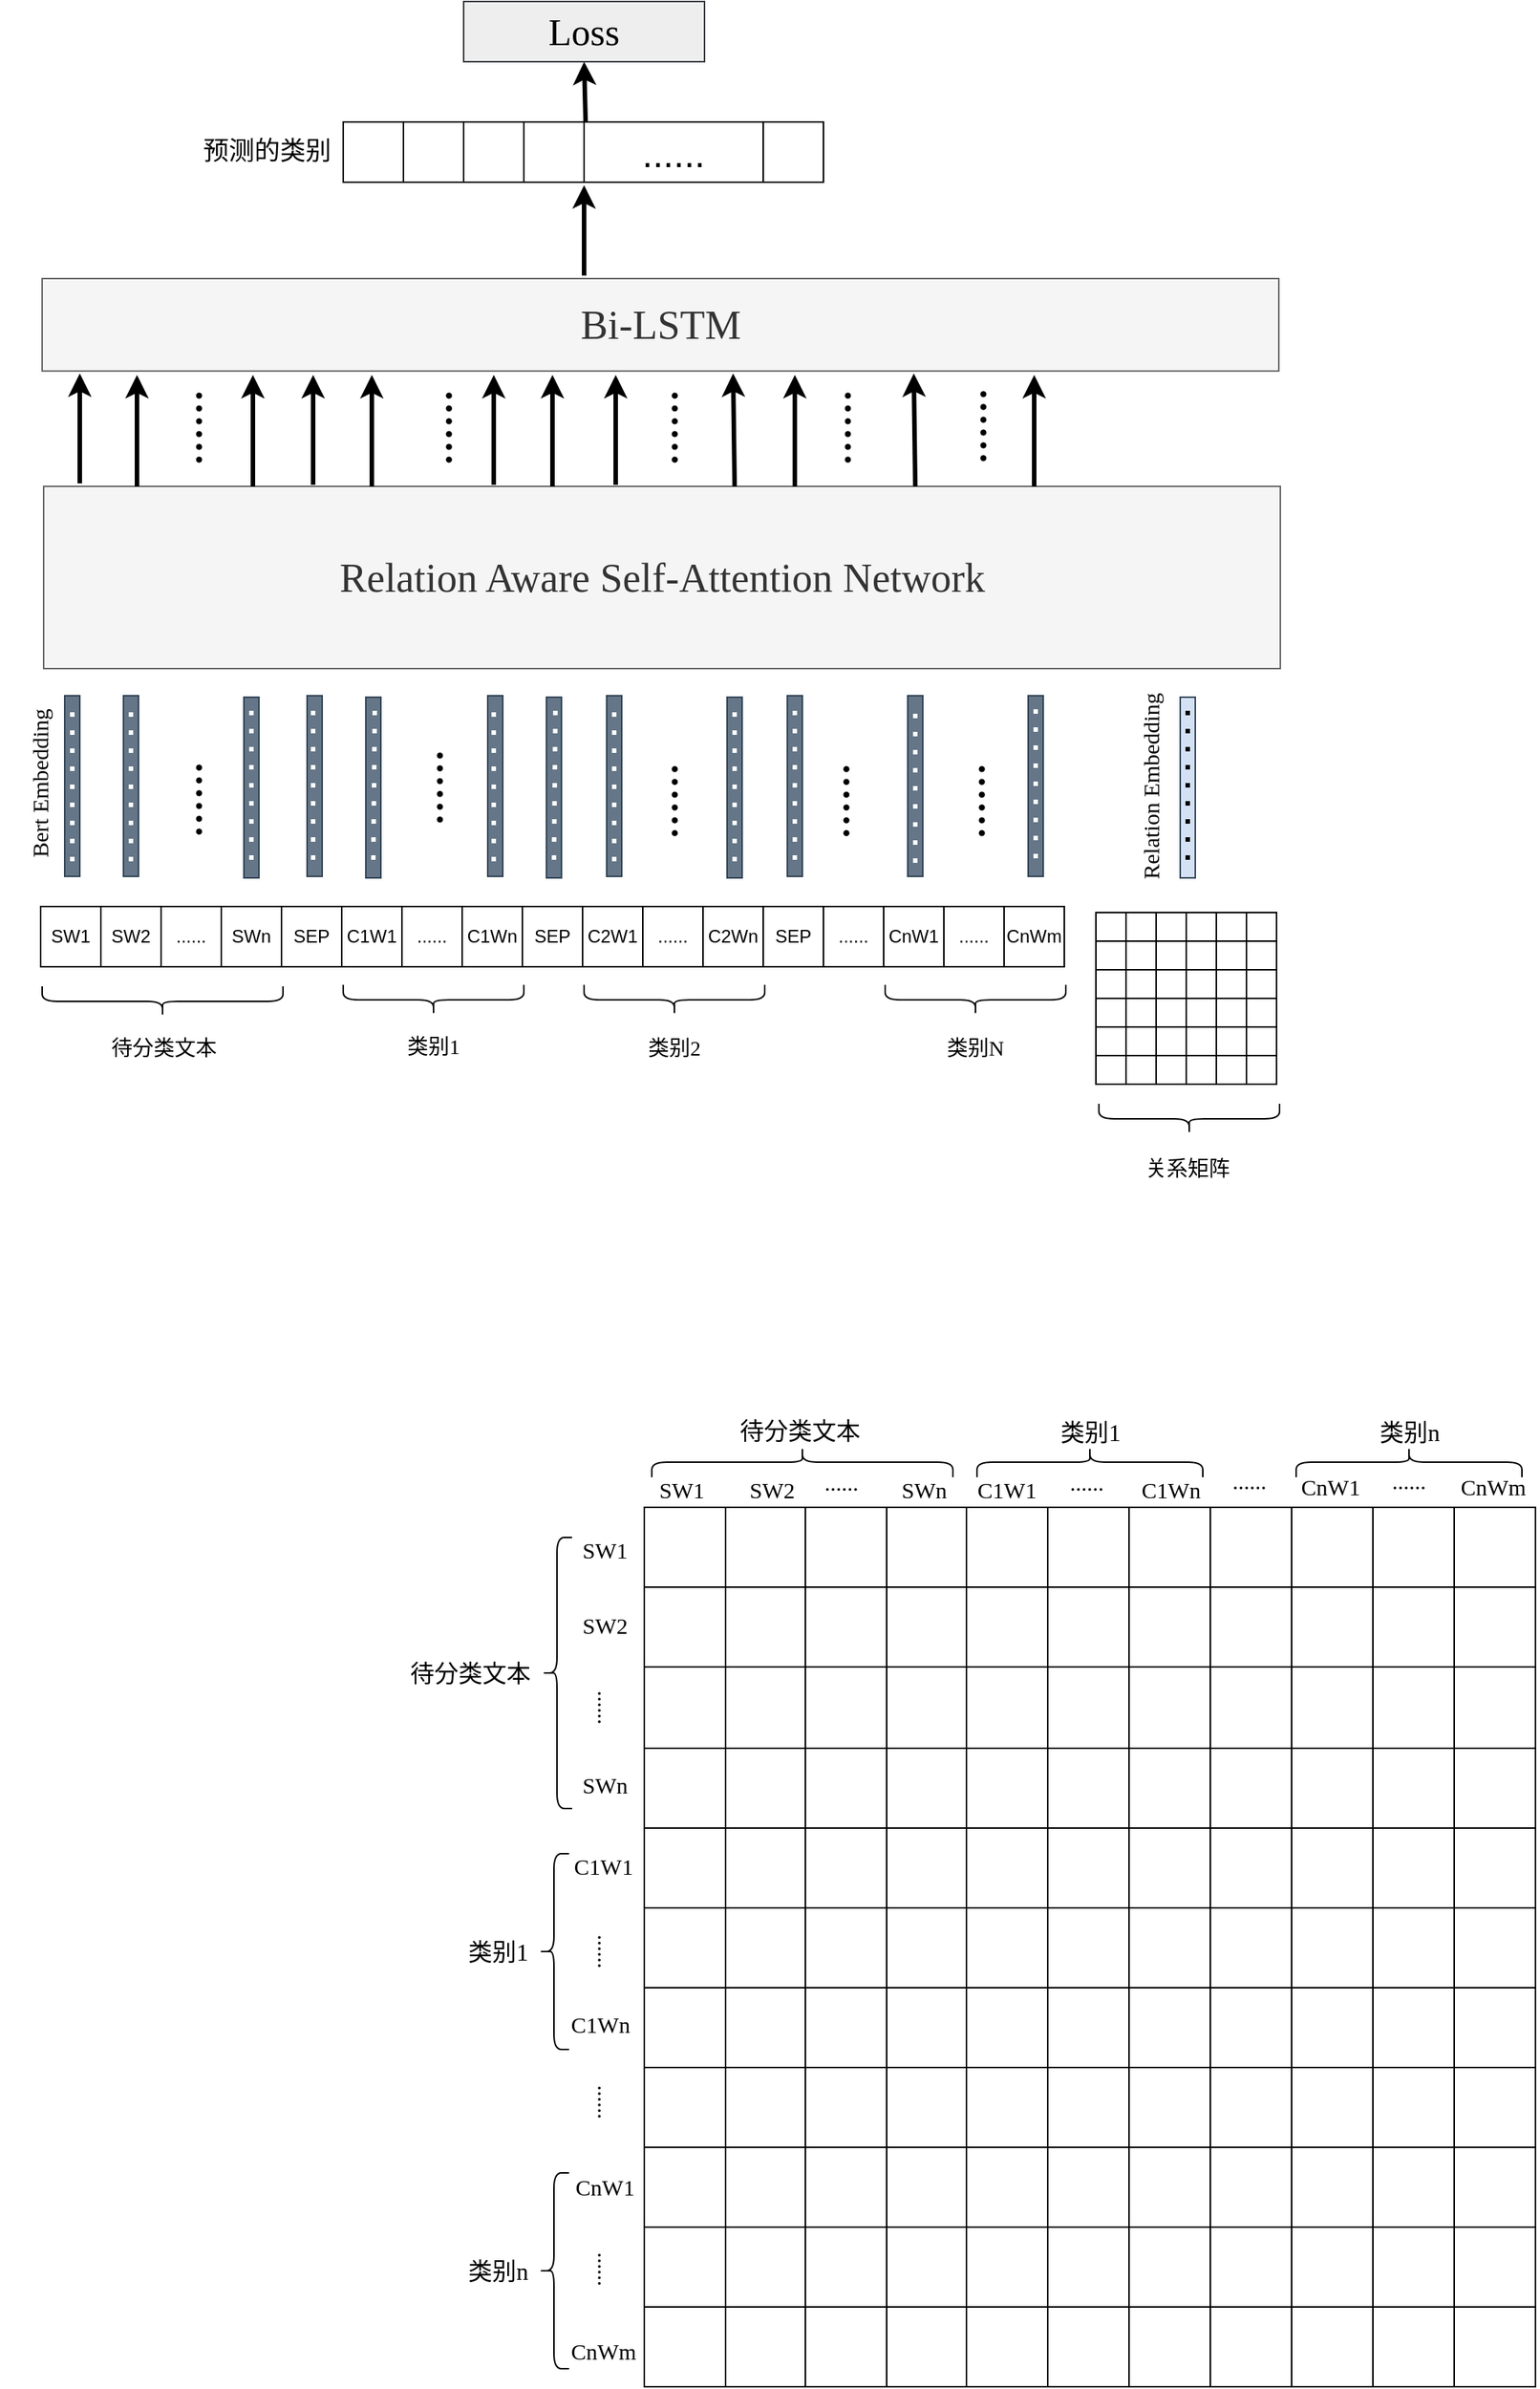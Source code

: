 <mxfile version="20.8.1" type="github">
  <diagram id="Zzuj6kyc0NtODS7EQ0n3" name="第 1 页">
    <mxGraphModel dx="1687" dy="1269" grid="0" gridSize="10" guides="1" tooltips="1" connect="1" arrows="1" fold="1" page="0" pageScale="1" pageWidth="827" pageHeight="1169" math="0" shadow="0">
      <root>
        <mxCell id="0" />
        <mxCell id="1" parent="0" />
        <mxCell id="z94i8-MBYvWFF0PzjlSv-24" value="" style="shape=curlyBracket;whiteSpace=wrap;html=1;rounded=1;labelPosition=left;verticalLabelPosition=middle;align=right;verticalAlign=middle;fontFamily=Verdana;fontSize=12;rotation=-90;" parent="1" vertex="1">
          <mxGeometry x="150" y="544" width="20" height="160" as="geometry" />
        </mxCell>
        <mxCell id="z94i8-MBYvWFF0PzjlSv-25" value="&lt;font style=&quot;font-size: 14px;&quot;&gt;待分类文本&lt;/font&gt;" style="text;html=1;strokeColor=none;fillColor=none;align=center;verticalAlign=middle;whiteSpace=wrap;rounded=0;fontFamily=Verdana;fontSize=12;rotation=0;" parent="1" vertex="1">
          <mxGeometry x="121" y="641" width="80" height="30" as="geometry" />
        </mxCell>
        <mxCell id="z94i8-MBYvWFF0PzjlSv-26" value="" style="shape=curlyBracket;whiteSpace=wrap;html=1;rounded=1;labelPosition=left;verticalLabelPosition=middle;align=right;verticalAlign=middle;fontFamily=Verdana;fontSize=12;rotation=-90;" parent="1" vertex="1">
          <mxGeometry x="330" y="563" width="20" height="120" as="geometry" />
        </mxCell>
        <mxCell id="z94i8-MBYvWFF0PzjlSv-27" value="类别1" style="text;html=1;strokeColor=none;fillColor=none;align=center;verticalAlign=middle;whiteSpace=wrap;rounded=0;fontFamily=Verdana;fontSize=14;rotation=0;" parent="1" vertex="1">
          <mxGeometry x="315" y="640" width="50" height="30" as="geometry" />
        </mxCell>
        <mxCell id="z94i8-MBYvWFF0PzjlSv-28" value="" style="shape=curlyBracket;whiteSpace=wrap;html=1;rounded=1;labelPosition=left;verticalLabelPosition=middle;align=right;verticalAlign=middle;fontFamily=Verdana;fontSize=12;rotation=-90;" parent="1" vertex="1">
          <mxGeometry x="490" y="563" width="20" height="120" as="geometry" />
        </mxCell>
        <mxCell id="z94i8-MBYvWFF0PzjlSv-29" value="类别2" style="text;html=1;strokeColor=none;fillColor=none;align=center;verticalAlign=middle;whiteSpace=wrap;rounded=0;fontFamily=Verdana;fontSize=14;rotation=0;" parent="1" vertex="1">
          <mxGeometry x="475" y="641" width="50" height="30" as="geometry" />
        </mxCell>
        <mxCell id="z94i8-MBYvWFF0PzjlSv-30" value="" style="shape=curlyBracket;whiteSpace=wrap;html=1;rounded=1;labelPosition=left;verticalLabelPosition=middle;align=right;verticalAlign=middle;fontFamily=Verdana;fontSize=12;rotation=-90;" parent="1" vertex="1">
          <mxGeometry x="690" y="563" width="20" height="120" as="geometry" />
        </mxCell>
        <mxCell id="z94i8-MBYvWFF0PzjlSv-31" value="类别N" style="text;html=1;strokeColor=none;fillColor=none;align=center;verticalAlign=middle;whiteSpace=wrap;rounded=0;fontFamily=Verdana;fontSize=14;rotation=0;" parent="1" vertex="1">
          <mxGeometry x="675" y="641" width="50" height="30" as="geometry" />
        </mxCell>
        <mxCell id="z94i8-MBYvWFF0PzjlSv-74" value="" style="shape=curlyBracket;whiteSpace=wrap;html=1;rounded=1;labelPosition=left;verticalLabelPosition=middle;align=right;verticalAlign=middle;fontFamily=Verdana;fontSize=12;rotation=-90;" parent="1" vertex="1">
          <mxGeometry x="832" y="642" width="20" height="120" as="geometry" />
        </mxCell>
        <mxCell id="z94i8-MBYvWFF0PzjlSv-75" value="关系矩阵" style="text;html=1;strokeColor=none;fillColor=none;align=center;verticalAlign=middle;whiteSpace=wrap;rounded=0;fontFamily=Verdana;fontSize=14;rotation=0;" parent="1" vertex="1">
          <mxGeometry x="811" y="721" width="60" height="30" as="geometry" />
        </mxCell>
        <mxCell id="z94i8-MBYvWFF0PzjlSv-77" value="Relation Aware Self-Attention Network" style="rounded=0;whiteSpace=wrap;html=1;fontFamily=Verdana;fontSize=27;labelPosition=center;verticalLabelPosition=middle;align=center;verticalAlign=middle;rotation=0;fillStyle=auto;fillColor=#f5f5f5;fontColor=#333333;strokeColor=#666666;glass=0;" parent="1" vertex="1">
          <mxGeometry x="81" y="282" width="821.5" height="121" as="geometry" />
        </mxCell>
        <mxCell id="z94i8-MBYvWFF0PzjlSv-83" value="" style="rounded=0;whiteSpace=wrap;html=1;glass=0;fillStyle=auto;fontFamily=Verdana;fontSize=27;labelPosition=center;verticalLabelPosition=top;align=center;verticalAlign=bottom;fillColor=#647687;strokeColor=#314354;fontColor=#ffffff;rotation=-90;" parent="1" vertex="1">
          <mxGeometry x="40" y="476" width="120" height="10" as="geometry" />
        </mxCell>
        <mxCell id="z94i8-MBYvWFF0PzjlSv-86" value="" style="endArrow=none;dashed=1;html=1;dashPattern=1 3;strokeWidth=3;rounded=0;fontFamily=Verdana;fontSize=34;strokeColor=#FFFFFF;" parent="1" edge="1">
          <mxGeometry width="50" height="50" relative="1" as="geometry">
            <mxPoint x="100" y="531" as="sourcePoint" />
            <mxPoint x="100" y="426" as="targetPoint" />
          </mxGeometry>
        </mxCell>
        <mxCell id="z94i8-MBYvWFF0PzjlSv-87" value="" style="rounded=0;whiteSpace=wrap;html=1;glass=0;fillStyle=auto;fontFamily=Verdana;fontSize=27;labelPosition=center;verticalLabelPosition=top;align=center;verticalAlign=bottom;fillColor=#647687;strokeColor=#314354;fontColor=#ffffff;rotation=-90;" parent="1" vertex="1">
          <mxGeometry x="79" y="476" width="120" height="10" as="geometry" />
        </mxCell>
        <mxCell id="z94i8-MBYvWFF0PzjlSv-88" value="" style="endArrow=none;dashed=1;html=1;dashPattern=1 3;strokeWidth=3;rounded=0;fontFamily=Verdana;fontSize=34;strokeColor=#FFFFFF;" parent="1" edge="1">
          <mxGeometry width="50" height="50" relative="1" as="geometry">
            <mxPoint x="139" y="531" as="sourcePoint" />
            <mxPoint x="139" y="425" as="targetPoint" />
          </mxGeometry>
        </mxCell>
        <mxCell id="z94i8-MBYvWFF0PzjlSv-89" value="" style="rounded=0;whiteSpace=wrap;html=1;glass=0;fillStyle=auto;fontFamily=Verdana;fontSize=27;labelPosition=center;verticalLabelPosition=top;align=center;verticalAlign=bottom;fillColor=#647687;strokeColor=#314354;fontColor=#ffffff;rotation=-90;" parent="1" vertex="1">
          <mxGeometry x="159" y="477" width="120" height="10" as="geometry" />
        </mxCell>
        <mxCell id="z94i8-MBYvWFF0PzjlSv-90" value="" style="endArrow=none;dashed=1;html=1;dashPattern=1 3;strokeWidth=3;rounded=0;fontFamily=Verdana;fontSize=34;strokeColor=#FFFFFF;" parent="1" edge="1">
          <mxGeometry width="50" height="50" relative="1" as="geometry">
            <mxPoint x="219" y="530" as="sourcePoint" />
            <mxPoint x="219" y="426" as="targetPoint" />
          </mxGeometry>
        </mxCell>
        <mxCell id="z94i8-MBYvWFF0PzjlSv-91" value="" style="rounded=0;whiteSpace=wrap;html=1;glass=0;fillStyle=auto;fontFamily=Verdana;fontSize=27;labelPosition=center;verticalLabelPosition=top;align=center;verticalAlign=bottom;fillColor=#647687;strokeColor=#314354;fontColor=#ffffff;rotation=-90;" parent="1" vertex="1">
          <mxGeometry x="201" y="476" width="120" height="10" as="geometry" />
        </mxCell>
        <mxCell id="z94i8-MBYvWFF0PzjlSv-92" value="" style="endArrow=none;dashed=1;html=1;dashPattern=1 3;strokeWidth=3;rounded=0;fontFamily=Verdana;fontSize=34;strokeColor=#FFFFFF;" parent="1" edge="1">
          <mxGeometry width="50" height="50" relative="1" as="geometry">
            <mxPoint x="260" y="530" as="sourcePoint" />
            <mxPoint x="260" y="425" as="targetPoint" />
          </mxGeometry>
        </mxCell>
        <mxCell id="z94i8-MBYvWFF0PzjlSv-93" value="" style="rounded=0;whiteSpace=wrap;html=1;glass=0;fillStyle=auto;fontFamily=Verdana;fontSize=27;labelPosition=center;verticalLabelPosition=top;align=center;verticalAlign=bottom;fillColor=#647687;strokeColor=#314354;fontColor=#ffffff;rotation=-90;" parent="1" vertex="1">
          <mxGeometry x="240" y="477" width="120" height="10" as="geometry" />
        </mxCell>
        <mxCell id="z94i8-MBYvWFF0PzjlSv-94" value="" style="endArrow=none;dashed=1;html=1;dashPattern=1 3;strokeWidth=3;rounded=0;fontFamily=Verdana;fontSize=34;strokeColor=#FFFFFF;" parent="1" edge="1">
          <mxGeometry width="50" height="50" relative="1" as="geometry">
            <mxPoint x="300" y="530" as="sourcePoint" />
            <mxPoint x="301" y="426" as="targetPoint" />
          </mxGeometry>
        </mxCell>
        <mxCell id="z94i8-MBYvWFF0PzjlSv-95" value="" style="rounded=0;whiteSpace=wrap;html=1;glass=0;fillStyle=auto;fontFamily=Verdana;fontSize=27;labelPosition=center;verticalLabelPosition=top;align=center;verticalAlign=bottom;fillColor=#647687;strokeColor=#314354;fontColor=#ffffff;rotation=-90;" parent="1" vertex="1">
          <mxGeometry x="321" y="476" width="120" height="10" as="geometry" />
        </mxCell>
        <mxCell id="z94i8-MBYvWFF0PzjlSv-96" value="" style="endArrow=none;dashed=1;html=1;dashPattern=1 3;strokeWidth=3;rounded=0;fontFamily=Verdana;fontSize=34;strokeColor=#FFFFFF;" parent="1" edge="1">
          <mxGeometry width="50" height="50" relative="1" as="geometry">
            <mxPoint x="380" y="531" as="sourcePoint" />
            <mxPoint x="380" y="426" as="targetPoint" />
          </mxGeometry>
        </mxCell>
        <mxCell id="z94i8-MBYvWFF0PzjlSv-97" value="" style="rounded=0;whiteSpace=wrap;html=1;glass=0;fillStyle=auto;fontFamily=Verdana;fontSize=27;labelPosition=center;verticalLabelPosition=top;align=center;verticalAlign=bottom;fillColor=#647687;strokeColor=#314354;fontColor=#ffffff;rotation=-90;" parent="1" vertex="1">
          <mxGeometry x="360" y="477" width="120" height="10" as="geometry" />
        </mxCell>
        <mxCell id="z94i8-MBYvWFF0PzjlSv-98" value="" style="endArrow=none;dashed=1;html=1;dashPattern=1 3;strokeWidth=3;rounded=0;fontFamily=Verdana;fontSize=34;strokeColor=#FFFFFF;" parent="1" edge="1">
          <mxGeometry width="50" height="50" relative="1" as="geometry">
            <mxPoint x="420" y="530" as="sourcePoint" />
            <mxPoint x="421" y="426" as="targetPoint" />
          </mxGeometry>
        </mxCell>
        <mxCell id="z94i8-MBYvWFF0PzjlSv-99" value="" style="rounded=0;whiteSpace=wrap;html=1;glass=0;fillStyle=auto;fontFamily=Verdana;fontSize=27;labelPosition=center;verticalLabelPosition=top;align=center;verticalAlign=bottom;fillColor=#647687;strokeColor=#314354;fontColor=#ffffff;rotation=-90;" parent="1" vertex="1">
          <mxGeometry x="400" y="476" width="120" height="10" as="geometry" />
        </mxCell>
        <mxCell id="z94i8-MBYvWFF0PzjlSv-100" value="" style="endArrow=none;dashed=1;html=1;dashPattern=1 3;strokeWidth=3;rounded=0;fontFamily=Verdana;fontSize=34;strokeColor=#FFFFFF;" parent="1" edge="1">
          <mxGeometry width="50" height="50" relative="1" as="geometry">
            <mxPoint x="460" y="531" as="sourcePoint" />
            <mxPoint x="460" y="425" as="targetPoint" />
          </mxGeometry>
        </mxCell>
        <mxCell id="z94i8-MBYvWFF0PzjlSv-101" value="" style="rounded=0;whiteSpace=wrap;html=1;glass=0;fillStyle=auto;fontFamily=Verdana;fontSize=27;labelPosition=center;verticalLabelPosition=top;align=center;verticalAlign=bottom;fillColor=#647687;strokeColor=#314354;fontColor=#ffffff;rotation=-90;" parent="1" vertex="1">
          <mxGeometry x="480" y="477" width="120" height="10" as="geometry" />
        </mxCell>
        <mxCell id="z94i8-MBYvWFF0PzjlSv-102" value="" style="endArrow=none;dashed=1;html=1;dashPattern=1 3;strokeWidth=3;rounded=0;fontFamily=Verdana;fontSize=34;strokeColor=#FFFFFF;" parent="1" edge="1">
          <mxGeometry width="50" height="50" relative="1" as="geometry">
            <mxPoint x="540" y="531" as="sourcePoint" />
            <mxPoint x="540" y="426" as="targetPoint" />
          </mxGeometry>
        </mxCell>
        <mxCell id="z94i8-MBYvWFF0PzjlSv-103" value="" style="rounded=0;whiteSpace=wrap;html=1;glass=0;fillStyle=auto;fontFamily=Verdana;fontSize=27;labelPosition=center;verticalLabelPosition=top;align=center;verticalAlign=bottom;fillColor=#647687;strokeColor=#314354;fontColor=#ffffff;rotation=-90;" parent="1" vertex="1">
          <mxGeometry x="520" y="476" width="120" height="10" as="geometry" />
        </mxCell>
        <mxCell id="z94i8-MBYvWFF0PzjlSv-104" value="" style="endArrow=none;dashed=1;html=1;dashPattern=1 3;strokeWidth=3;rounded=0;fontFamily=Verdana;fontSize=34;strokeColor=#FFFFFF;" parent="1" edge="1">
          <mxGeometry width="50" height="50" relative="1" as="geometry">
            <mxPoint x="580" y="530" as="sourcePoint" />
            <mxPoint x="580" y="424" as="targetPoint" />
          </mxGeometry>
        </mxCell>
        <mxCell id="z94i8-MBYvWFF0PzjlSv-105" value="" style="rounded=0;whiteSpace=wrap;html=1;glass=0;fillStyle=auto;fontFamily=Verdana;fontSize=27;labelPosition=center;verticalLabelPosition=top;align=center;verticalAlign=bottom;fillColor=#647687;strokeColor=#314354;fontColor=#ffffff;rotation=-90;" parent="1" vertex="1">
          <mxGeometry x="600" y="476" width="120" height="10" as="geometry" />
        </mxCell>
        <mxCell id="z94i8-MBYvWFF0PzjlSv-106" value="" style="endArrow=none;dashed=1;html=1;dashPattern=1 3;strokeWidth=3;rounded=0;fontFamily=Verdana;fontSize=34;strokeColor=#FFFFFF;" parent="1" edge="1">
          <mxGeometry width="50" height="50" relative="1" as="geometry">
            <mxPoint x="660" y="532" as="sourcePoint" />
            <mxPoint x="660" y="427" as="targetPoint" />
          </mxGeometry>
        </mxCell>
        <mxCell id="z94i8-MBYvWFF0PzjlSv-107" value="" style="rounded=0;whiteSpace=wrap;html=1;glass=0;fillStyle=auto;fontFamily=Verdana;fontSize=27;labelPosition=center;verticalLabelPosition=top;align=center;verticalAlign=bottom;fillColor=#647687;strokeColor=#314354;fontColor=#ffffff;rotation=-90;" parent="1" vertex="1">
          <mxGeometry x="680" y="476" width="120" height="10" as="geometry" />
        </mxCell>
        <mxCell id="z94i8-MBYvWFF0PzjlSv-108" value="" style="endArrow=none;dashed=1;html=1;dashPattern=1 3;strokeWidth=3;rounded=0;fontFamily=Verdana;fontSize=34;strokeColor=#FFFFFF;" parent="1" edge="1">
          <mxGeometry width="50" height="50" relative="1" as="geometry">
            <mxPoint x="740" y="529" as="sourcePoint" />
            <mxPoint x="740" y="425" as="targetPoint" />
          </mxGeometry>
        </mxCell>
        <mxCell id="z94i8-MBYvWFF0PzjlSv-110" style="edgeStyle=orthogonalEdgeStyle;rounded=0;orthogonalLoop=1;jettySize=auto;html=1;exitX=0.75;exitY=1;exitDx=0;exitDy=0;strokeColor=#FFFFFF;strokeWidth=3;fontFamily=Verdana;fontSize=34;endArrow=none;endFill=0;" parent="1" source="z94i8-MBYvWFF0PzjlSv-109" edge="1">
          <mxGeometry relative="1" as="geometry">
            <mxPoint x="180" y="501" as="targetPoint" />
          </mxGeometry>
        </mxCell>
        <mxCell id="z94i8-MBYvWFF0PzjlSv-109" value="......" style="text;html=1;strokeColor=none;fillColor=none;align=center;verticalAlign=middle;whiteSpace=wrap;rounded=0;glass=0;fillStyle=auto;fontFamily=Verdana;fontSize=34;rotation=-90;" parent="1" vertex="1">
          <mxGeometry x="145" y="475" width="60" height="30" as="geometry" />
        </mxCell>
        <mxCell id="z94i8-MBYvWFF0PzjlSv-111" value="......" style="text;html=1;strokeColor=none;fillColor=none;align=center;verticalAlign=middle;whiteSpace=wrap;rounded=0;glass=0;fillStyle=auto;fontFamily=Verdana;fontSize=34;rotation=-90;" parent="1" vertex="1">
          <mxGeometry x="305" y="467" width="60" height="30" as="geometry" />
        </mxCell>
        <mxCell id="z94i8-MBYvWFF0PzjlSv-112" value="......" style="text;html=1;strokeColor=none;fillColor=none;align=center;verticalAlign=middle;whiteSpace=wrap;rounded=0;glass=0;fillStyle=auto;fontFamily=Verdana;fontSize=34;rotation=-90;" parent="1" vertex="1">
          <mxGeometry x="461" y="476" width="60" height="30" as="geometry" />
        </mxCell>
        <mxCell id="z94i8-MBYvWFF0PzjlSv-113" value="......" style="text;html=1;strokeColor=none;fillColor=none;align=center;verticalAlign=middle;whiteSpace=wrap;rounded=0;glass=0;fillStyle=auto;fontFamily=Verdana;fontSize=34;rotation=-90;" parent="1" vertex="1">
          <mxGeometry x="575" y="476" width="60" height="30" as="geometry" />
        </mxCell>
        <mxCell id="z94i8-MBYvWFF0PzjlSv-114" value="......" style="text;html=1;strokeColor=none;fillColor=none;align=center;verticalAlign=middle;whiteSpace=wrap;rounded=0;glass=0;fillStyle=auto;fontFamily=Verdana;fontSize=34;rotation=-90;" parent="1" vertex="1">
          <mxGeometry x="665" y="476" width="60" height="30" as="geometry" />
        </mxCell>
        <mxCell id="z94i8-MBYvWFF0PzjlSv-115" value="" style="rounded=0;whiteSpace=wrap;html=1;glass=0;fillStyle=auto;fontFamily=Verdana;fontSize=27;labelPosition=center;verticalLabelPosition=top;align=center;verticalAlign=bottom;fillColor=#D4E1F5;strokeColor=#314354;fontColor=#ffffff;rotation=-90;" parent="1" vertex="1">
          <mxGeometry x="781" y="477" width="120" height="10" as="geometry" />
        </mxCell>
        <mxCell id="z94i8-MBYvWFF0PzjlSv-116" value="" style="endArrow=none;dashed=1;html=1;dashPattern=1 3;strokeWidth=3;rounded=0;fontFamily=Verdana;fontSize=34;strokeColor=#000000;" parent="1" edge="1">
          <mxGeometry width="50" height="50" relative="1" as="geometry">
            <mxPoint x="841" y="530" as="sourcePoint" />
            <mxPoint x="841" y="426" as="targetPoint" />
          </mxGeometry>
        </mxCell>
        <mxCell id="z94i8-MBYvWFF0PzjlSv-117" value="&lt;font style=&quot;font-size: 15px;&quot;&gt;Bert Embedding&lt;/font&gt;" style="text;html=1;strokeColor=none;fillColor=none;align=center;verticalAlign=middle;whiteSpace=wrap;rounded=0;glass=0;fillStyle=auto;fontFamily=Verdana;fontSize=34;rotation=-90;" parent="1" vertex="1">
          <mxGeometry x="-2" y="469" width="150" height="20" as="geometry" />
        </mxCell>
        <mxCell id="z94i8-MBYvWFF0PzjlSv-118" value="&lt;font style=&quot;font-size: 15px;&quot;&gt;Relation Embedding&lt;/font&gt;" style="text;html=1;strokeColor=none;fillColor=none;align=center;verticalAlign=middle;whiteSpace=wrap;rounded=0;glass=0;fillStyle=auto;fontFamily=Verdana;fontSize=34;rotation=-90;" parent="1" vertex="1">
          <mxGeometry x="726" y="471" width="170" height="20" as="geometry" />
        </mxCell>
        <mxCell id="z94i8-MBYvWFF0PzjlSv-119" value="Bi-LSTM" style="rounded=0;whiteSpace=wrap;html=1;fontFamily=Verdana;fontSize=27;labelPosition=center;verticalLabelPosition=middle;align=center;verticalAlign=middle;rotation=0;fillStyle=auto;fillColor=#f5f5f5;fontColor=#333333;strokeColor=#666666;glass=0;" parent="1" vertex="1">
          <mxGeometry x="80" y="144" width="821.5" height="61.38" as="geometry" />
        </mxCell>
        <mxCell id="z94i8-MBYvWFF0PzjlSv-120" value="" style="endArrow=classic;html=1;rounded=0;strokeColor=#000000;strokeWidth=3;fontFamily=Verdana;fontSize=14;" parent="1" edge="1">
          <mxGeometry width="50" height="50" relative="1" as="geometry">
            <mxPoint x="105" y="280" as="sourcePoint" />
            <mxPoint x="105" y="207" as="targetPoint" />
          </mxGeometry>
        </mxCell>
        <mxCell id="z94i8-MBYvWFF0PzjlSv-121" value="" style="endArrow=classic;html=1;rounded=0;strokeColor=#000000;strokeWidth=3;fontFamily=Verdana;fontSize=14;" parent="1" edge="1">
          <mxGeometry width="50" height="50" relative="1" as="geometry">
            <mxPoint x="143" y="282" as="sourcePoint" />
            <mxPoint x="143" y="208" as="targetPoint" />
          </mxGeometry>
        </mxCell>
        <mxCell id="z94i8-MBYvWFF0PzjlSv-122" value="" style="endArrow=classic;html=1;rounded=0;strokeColor=#000000;strokeWidth=3;fontFamily=Verdana;fontSize=14;" parent="1" edge="1">
          <mxGeometry width="50" height="50" relative="1" as="geometry">
            <mxPoint x="220" y="282" as="sourcePoint" />
            <mxPoint x="220" y="208" as="targetPoint" />
          </mxGeometry>
        </mxCell>
        <mxCell id="z94i8-MBYvWFF0PzjlSv-123" value="" style="endArrow=classic;html=1;rounded=0;strokeColor=#000000;strokeWidth=3;fontFamily=Verdana;fontSize=14;" parent="1" edge="1">
          <mxGeometry width="50" height="50" relative="1" as="geometry">
            <mxPoint x="260" y="281" as="sourcePoint" />
            <mxPoint x="260" y="208" as="targetPoint" />
          </mxGeometry>
        </mxCell>
        <mxCell id="z94i8-MBYvWFF0PzjlSv-124" value="" style="endArrow=classic;html=1;rounded=0;strokeColor=#000000;strokeWidth=3;fontFamily=Verdana;fontSize=14;" parent="1" edge="1">
          <mxGeometry width="50" height="50" relative="1" as="geometry">
            <mxPoint x="299" y="282" as="sourcePoint" />
            <mxPoint x="299" y="208" as="targetPoint" />
          </mxGeometry>
        </mxCell>
        <mxCell id="z94i8-MBYvWFF0PzjlSv-125" value="" style="endArrow=classic;html=1;rounded=0;strokeColor=#000000;strokeWidth=3;fontFamily=Verdana;fontSize=14;" parent="1" edge="1">
          <mxGeometry width="50" height="50" relative="1" as="geometry">
            <mxPoint x="380" y="281" as="sourcePoint" />
            <mxPoint x="380" y="208" as="targetPoint" />
          </mxGeometry>
        </mxCell>
        <mxCell id="z94i8-MBYvWFF0PzjlSv-126" value="" style="endArrow=classic;html=1;rounded=0;strokeColor=#000000;strokeWidth=3;fontFamily=Verdana;fontSize=14;" parent="1" edge="1">
          <mxGeometry width="50" height="50" relative="1" as="geometry">
            <mxPoint x="419" y="282" as="sourcePoint" />
            <mxPoint x="419" y="208" as="targetPoint" />
          </mxGeometry>
        </mxCell>
        <mxCell id="z94i8-MBYvWFF0PzjlSv-127" value="" style="endArrow=classic;html=1;rounded=0;strokeColor=#000000;strokeWidth=3;fontFamily=Verdana;fontSize=14;" parent="1" edge="1">
          <mxGeometry width="50" height="50" relative="1" as="geometry">
            <mxPoint x="461" y="281" as="sourcePoint" />
            <mxPoint x="461" y="208" as="targetPoint" />
          </mxGeometry>
        </mxCell>
        <mxCell id="z94i8-MBYvWFF0PzjlSv-128" value="" style="endArrow=classic;html=1;rounded=0;strokeColor=#000000;strokeWidth=3;fontFamily=Verdana;fontSize=14;" parent="1" edge="1">
          <mxGeometry width="50" height="50" relative="1" as="geometry">
            <mxPoint x="540" y="282" as="sourcePoint" />
            <mxPoint x="539" y="207" as="targetPoint" />
          </mxGeometry>
        </mxCell>
        <mxCell id="z94i8-MBYvWFF0PzjlSv-129" value="" style="endArrow=classic;html=1;rounded=0;strokeColor=#000000;strokeWidth=3;fontFamily=Verdana;fontSize=14;" parent="1" edge="1">
          <mxGeometry width="50" height="50" relative="1" as="geometry">
            <mxPoint x="580" y="282" as="sourcePoint" />
            <mxPoint x="580" y="208" as="targetPoint" />
          </mxGeometry>
        </mxCell>
        <mxCell id="z94i8-MBYvWFF0PzjlSv-130" value="" style="endArrow=classic;html=1;rounded=0;strokeColor=#000000;strokeWidth=3;fontFamily=Verdana;fontSize=14;" parent="1" edge="1">
          <mxGeometry width="50" height="50" relative="1" as="geometry">
            <mxPoint x="660" y="282" as="sourcePoint" />
            <mxPoint x="659" y="207" as="targetPoint" />
          </mxGeometry>
        </mxCell>
        <mxCell id="z94i8-MBYvWFF0PzjlSv-131" value="" style="endArrow=classic;html=1;rounded=0;strokeColor=#000000;strokeWidth=3;fontFamily=Verdana;fontSize=14;" parent="1" edge="1">
          <mxGeometry width="50" height="50" relative="1" as="geometry">
            <mxPoint x="739" y="282" as="sourcePoint" />
            <mxPoint x="739" y="208" as="targetPoint" />
          </mxGeometry>
        </mxCell>
        <mxCell id="z94i8-MBYvWFF0PzjlSv-132" value="......" style="text;html=1;strokeColor=none;fillColor=none;align=center;verticalAlign=middle;whiteSpace=wrap;rounded=0;glass=0;fillStyle=auto;fontFamily=Verdana;fontSize=34;rotation=-90;" parent="1" vertex="1">
          <mxGeometry x="145" y="228" width="60" height="30" as="geometry" />
        </mxCell>
        <mxCell id="z94i8-MBYvWFF0PzjlSv-133" value="......" style="text;html=1;strokeColor=none;fillColor=none;align=center;verticalAlign=middle;whiteSpace=wrap;rounded=0;glass=0;fillStyle=auto;fontFamily=Verdana;fontSize=34;rotation=-90;" parent="1" vertex="1">
          <mxGeometry x="311" y="228" width="60" height="30" as="geometry" />
        </mxCell>
        <mxCell id="z94i8-MBYvWFF0PzjlSv-134" value="......" style="text;html=1;strokeColor=none;fillColor=none;align=center;verticalAlign=middle;whiteSpace=wrap;rounded=0;glass=0;fillStyle=auto;fontFamily=Verdana;fontSize=34;rotation=-90;" parent="1" vertex="1">
          <mxGeometry x="461" y="228" width="60" height="30" as="geometry" />
        </mxCell>
        <mxCell id="z94i8-MBYvWFF0PzjlSv-135" value="......" style="text;html=1;strokeColor=none;fillColor=none;align=center;verticalAlign=middle;whiteSpace=wrap;rounded=0;glass=0;fillStyle=auto;fontFamily=Verdana;fontSize=34;rotation=-90;" parent="1" vertex="1">
          <mxGeometry x="576" y="228" width="60" height="30" as="geometry" />
        </mxCell>
        <mxCell id="z94i8-MBYvWFF0PzjlSv-136" value="......" style="text;html=1;strokeColor=none;fillColor=none;align=center;verticalAlign=middle;whiteSpace=wrap;rounded=0;glass=0;fillStyle=auto;fontFamily=Verdana;fontSize=34;rotation=-90;" parent="1" vertex="1">
          <mxGeometry x="666" y="227" width="60" height="30" as="geometry" />
        </mxCell>
        <mxCell id="z94i8-MBYvWFF0PzjlSv-137" value="" style="rounded=0;whiteSpace=wrap;html=1;rotation=-90;" parent="1" vertex="1">
          <mxGeometry x="280" y="40" width="40" height="40" as="geometry" />
        </mxCell>
        <mxCell id="z94i8-MBYvWFF0PzjlSv-154" value="" style="endArrow=classic;html=1;rounded=0;strokeColor=#000000;strokeWidth=3;fontFamily=Verdana;fontSize=14;" parent="1" edge="1">
          <mxGeometry width="50" height="50" relative="1" as="geometry">
            <mxPoint x="440" y="142" as="sourcePoint" />
            <mxPoint x="440" y="82" as="targetPoint" />
          </mxGeometry>
        </mxCell>
        <mxCell id="z94i8-MBYvWFF0PzjlSv-156" value="&lt;font style=&quot;font-size: 17px;&quot;&gt;预测的类别&lt;/font&gt;" style="text;html=1;strokeColor=none;fillColor=none;align=center;verticalAlign=middle;whiteSpace=wrap;rounded=0;glass=0;fillStyle=auto;fontFamily=Verdana;fontSize=17;rotation=0;" parent="1" vertex="1">
          <mxGeometry x="170" y="45" width="119" height="30" as="geometry" />
        </mxCell>
        <mxCell id="z94i8-MBYvWFF0PzjlSv-160" value="" style="endArrow=classic;html=1;rounded=0;strokeColor=#000000;strokeWidth=3;fontFamily=Verdana;fontSize=17;entryX=0;entryY=0.5;entryDx=0;entryDy=0;" parent="1" edge="1">
          <mxGeometry width="50" height="50" relative="1" as="geometry">
            <mxPoint x="441" y="40" as="sourcePoint" />
            <mxPoint x="440" as="targetPoint" />
          </mxGeometry>
        </mxCell>
        <mxCell id="z94i8-MBYvWFF0PzjlSv-162" value="&lt;font style=&quot;font-size: 12px;&quot;&gt;SW1&lt;/font&gt;" style="rounded=0;whiteSpace=wrap;html=1;rotation=0;" parent="1" vertex="1">
          <mxGeometry x="79" y="561" width="40" height="40" as="geometry" />
        </mxCell>
        <mxCell id="z94i8-MBYvWFF0PzjlSv-163" value="&lt;font style=&quot;font-size: 12px;&quot;&gt;SW2&lt;/font&gt;" style="rounded=0;whiteSpace=wrap;html=1;rotation=0;" parent="1" vertex="1">
          <mxGeometry x="119" y="561" width="40" height="40" as="geometry" />
        </mxCell>
        <mxCell id="z94i8-MBYvWFF0PzjlSv-164" value="&lt;font style=&quot;font-size: 12px;&quot;&gt;......&lt;/font&gt;" style="rounded=0;whiteSpace=wrap;html=1;rotation=0;" parent="1" vertex="1">
          <mxGeometry x="159" y="561" width="40" height="40" as="geometry" />
        </mxCell>
        <mxCell id="z94i8-MBYvWFF0PzjlSv-165" value="&lt;font style=&quot;font-size: 12px;&quot;&gt;SWn&lt;/font&gt;" style="rounded=0;whiteSpace=wrap;html=1;rotation=0;" parent="1" vertex="1">
          <mxGeometry x="199" y="561" width="40" height="40" as="geometry" />
        </mxCell>
        <mxCell id="z94i8-MBYvWFF0PzjlSv-166" value="&lt;font style=&quot;font-size: 12px;&quot;&gt;SEP&lt;/font&gt;" style="rounded=0;whiteSpace=wrap;html=1;rotation=0;" parent="1" vertex="1">
          <mxGeometry x="239" y="561" width="40" height="40" as="geometry" />
        </mxCell>
        <mxCell id="z94i8-MBYvWFF0PzjlSv-167" value="&lt;font style=&quot;font-size: 12px;&quot;&gt;C1W1&lt;/font&gt;" style="rounded=0;whiteSpace=wrap;html=1;rotation=0;" parent="1" vertex="1">
          <mxGeometry x="279" y="561" width="40" height="40" as="geometry" />
        </mxCell>
        <mxCell id="z94i8-MBYvWFF0PzjlSv-168" value="......" style="rounded=0;whiteSpace=wrap;html=1;rotation=0;" parent="1" vertex="1">
          <mxGeometry x="319" y="561" width="40" height="40" as="geometry" />
        </mxCell>
        <mxCell id="z94i8-MBYvWFF0PzjlSv-169" value="&lt;font style=&quot;font-size: 12px;&quot;&gt;C1Wn&lt;/font&gt;" style="rounded=0;whiteSpace=wrap;html=1;rotation=0;" parent="1" vertex="1">
          <mxGeometry x="359" y="561" width="40" height="40" as="geometry" />
        </mxCell>
        <mxCell id="z94i8-MBYvWFF0PzjlSv-170" value="&lt;font style=&quot;font-size: 12px;&quot;&gt;SEP&lt;/font&gt;" style="rounded=0;whiteSpace=wrap;html=1;rotation=0;" parent="1" vertex="1">
          <mxGeometry x="399" y="561" width="40" height="40" as="geometry" />
        </mxCell>
        <mxCell id="z94i8-MBYvWFF0PzjlSv-171" value="&lt;font style=&quot;font-size: 12px;&quot;&gt;C2W1&lt;/font&gt;" style="rounded=0;whiteSpace=wrap;html=1;rotation=0;" parent="1" vertex="1">
          <mxGeometry x="439" y="561" width="40" height="40" as="geometry" />
        </mxCell>
        <mxCell id="z94i8-MBYvWFF0PzjlSv-172" value="&lt;font style=&quot;font-size: 12px;&quot;&gt;......&lt;/font&gt;" style="rounded=0;whiteSpace=wrap;html=1;rotation=0;" parent="1" vertex="1">
          <mxGeometry x="479" y="561" width="40" height="40" as="geometry" />
        </mxCell>
        <mxCell id="z94i8-MBYvWFF0PzjlSv-173" value="&lt;font style=&quot;font-size: 12px;&quot;&gt;C2Wn&lt;/font&gt;" style="rounded=0;whiteSpace=wrap;html=1;rotation=0;" parent="1" vertex="1">
          <mxGeometry x="519" y="561" width="40" height="40" as="geometry" />
        </mxCell>
        <mxCell id="z94i8-MBYvWFF0PzjlSv-174" value="SEP" style="rounded=0;whiteSpace=wrap;html=1;rotation=0;" parent="1" vertex="1">
          <mxGeometry x="559" y="561" width="40" height="40" as="geometry" />
        </mxCell>
        <mxCell id="z94i8-MBYvWFF0PzjlSv-175" value="&lt;font style=&quot;font-size: 12px;&quot;&gt;......&lt;/font&gt;" style="rounded=0;whiteSpace=wrap;html=1;rotation=0;" parent="1" vertex="1">
          <mxGeometry x="599" y="561" width="40" height="40" as="geometry" />
        </mxCell>
        <mxCell id="z94i8-MBYvWFF0PzjlSv-176" value="CnW1" style="rounded=0;whiteSpace=wrap;html=1;rotation=0;" parent="1" vertex="1">
          <mxGeometry x="639" y="561" width="40" height="40" as="geometry" />
        </mxCell>
        <mxCell id="z94i8-MBYvWFF0PzjlSv-177" value="......" style="rounded=0;whiteSpace=wrap;html=1;rotation=0;" parent="1" vertex="1">
          <mxGeometry x="679" y="561" width="40" height="40" as="geometry" />
        </mxCell>
        <mxCell id="z94i8-MBYvWFF0PzjlSv-178" value="&lt;font style=&quot;font-size: 12px;&quot;&gt;CnWm&lt;/font&gt;" style="rounded=0;whiteSpace=wrap;html=1;rotation=0;" parent="1" vertex="1">
          <mxGeometry x="719" y="561" width="40" height="40" as="geometry" />
        </mxCell>
        <mxCell id="z94i8-MBYvWFF0PzjlSv-203" value="" style="group" parent="1" vertex="1" connectable="0">
          <mxGeometry x="780" y="641" width="120" height="38" as="geometry" />
        </mxCell>
        <mxCell id="z94i8-MBYvWFF0PzjlSv-194" value="" style="group" parent="z94i8-MBYvWFF0PzjlSv-203" vertex="1" connectable="0">
          <mxGeometry y="19" width="120" height="19" as="geometry" />
        </mxCell>
        <mxCell id="z94i8-MBYvWFF0PzjlSv-188" value="" style="group" parent="z94i8-MBYvWFF0PzjlSv-194" vertex="1" connectable="0">
          <mxGeometry width="80" height="19" as="geometry" />
        </mxCell>
        <mxCell id="z94i8-MBYvWFF0PzjlSv-184" value="" style="rounded=0;whiteSpace=wrap;html=1;glass=0;fillStyle=auto;fontFamily=Verdana;fontSize=17;" parent="z94i8-MBYvWFF0PzjlSv-188" vertex="1">
          <mxGeometry width="20" height="19" as="geometry" />
        </mxCell>
        <mxCell id="z94i8-MBYvWFF0PzjlSv-185" value="" style="rounded=0;whiteSpace=wrap;html=1;glass=0;fillStyle=auto;fontFamily=Verdana;fontSize=17;" parent="z94i8-MBYvWFF0PzjlSv-188" vertex="1">
          <mxGeometry x="20" width="20" height="19" as="geometry" />
        </mxCell>
        <mxCell id="z94i8-MBYvWFF0PzjlSv-186" value="" style="rounded=0;whiteSpace=wrap;html=1;glass=0;fillStyle=auto;fontFamily=Verdana;fontSize=17;" parent="z94i8-MBYvWFF0PzjlSv-188" vertex="1">
          <mxGeometry x="60" width="20" height="19" as="geometry" />
        </mxCell>
        <mxCell id="z94i8-MBYvWFF0PzjlSv-187" value="" style="rounded=0;whiteSpace=wrap;html=1;glass=0;fillStyle=auto;fontFamily=Verdana;fontSize=17;" parent="z94i8-MBYvWFF0PzjlSv-188" vertex="1">
          <mxGeometry x="40" width="20" height="19" as="geometry" />
        </mxCell>
        <mxCell id="z94i8-MBYvWFF0PzjlSv-190" value="" style="rounded=0;whiteSpace=wrap;html=1;glass=0;fillStyle=auto;fontFamily=Verdana;fontSize=17;" parent="z94i8-MBYvWFF0PzjlSv-194" vertex="1">
          <mxGeometry x="80" width="20" height="19" as="geometry" />
        </mxCell>
        <mxCell id="z94i8-MBYvWFF0PzjlSv-191" value="" style="rounded=0;whiteSpace=wrap;html=1;glass=0;fillStyle=auto;fontFamily=Verdana;fontSize=17;" parent="z94i8-MBYvWFF0PzjlSv-194" vertex="1">
          <mxGeometry x="100" width="20" height="19" as="geometry" />
        </mxCell>
        <mxCell id="z94i8-MBYvWFF0PzjlSv-195" value="" style="group" parent="z94i8-MBYvWFF0PzjlSv-203" vertex="1" connectable="0">
          <mxGeometry width="120" height="19" as="geometry" />
        </mxCell>
        <mxCell id="z94i8-MBYvWFF0PzjlSv-196" value="" style="group" parent="z94i8-MBYvWFF0PzjlSv-195" vertex="1" connectable="0">
          <mxGeometry width="80" height="19" as="geometry" />
        </mxCell>
        <mxCell id="z94i8-MBYvWFF0PzjlSv-197" value="" style="rounded=0;whiteSpace=wrap;html=1;glass=0;fillStyle=auto;fontFamily=Verdana;fontSize=17;" parent="z94i8-MBYvWFF0PzjlSv-196" vertex="1">
          <mxGeometry width="20" height="19" as="geometry" />
        </mxCell>
        <mxCell id="z94i8-MBYvWFF0PzjlSv-198" value="" style="rounded=0;whiteSpace=wrap;html=1;glass=0;fillStyle=auto;fontFamily=Verdana;fontSize=17;" parent="z94i8-MBYvWFF0PzjlSv-196" vertex="1">
          <mxGeometry x="20" width="20" height="19" as="geometry" />
        </mxCell>
        <mxCell id="z94i8-MBYvWFF0PzjlSv-199" value="" style="rounded=0;whiteSpace=wrap;html=1;glass=0;fillStyle=auto;fontFamily=Verdana;fontSize=17;" parent="z94i8-MBYvWFF0PzjlSv-196" vertex="1">
          <mxGeometry x="60" width="20" height="19" as="geometry" />
        </mxCell>
        <mxCell id="z94i8-MBYvWFF0PzjlSv-200" value="" style="rounded=0;whiteSpace=wrap;html=1;glass=0;fillStyle=auto;fontFamily=Verdana;fontSize=17;" parent="z94i8-MBYvWFF0PzjlSv-196" vertex="1">
          <mxGeometry x="40" width="20" height="19" as="geometry" />
        </mxCell>
        <mxCell id="z94i8-MBYvWFF0PzjlSv-201" value="" style="rounded=0;whiteSpace=wrap;html=1;glass=0;fillStyle=auto;fontFamily=Verdana;fontSize=17;" parent="z94i8-MBYvWFF0PzjlSv-195" vertex="1">
          <mxGeometry x="80" width="20" height="19" as="geometry" />
        </mxCell>
        <mxCell id="z94i8-MBYvWFF0PzjlSv-202" value="" style="rounded=0;whiteSpace=wrap;html=1;glass=0;fillStyle=auto;fontFamily=Verdana;fontSize=17;" parent="z94i8-MBYvWFF0PzjlSv-195" vertex="1">
          <mxGeometry x="100" width="20" height="19" as="geometry" />
        </mxCell>
        <mxCell id="z94i8-MBYvWFF0PzjlSv-204" value="" style="group" parent="1" vertex="1" connectable="0">
          <mxGeometry x="780" y="603" width="120" height="38" as="geometry" />
        </mxCell>
        <mxCell id="z94i8-MBYvWFF0PzjlSv-205" value="" style="group" parent="z94i8-MBYvWFF0PzjlSv-204" vertex="1" connectable="0">
          <mxGeometry y="19" width="120" height="19" as="geometry" />
        </mxCell>
        <mxCell id="z94i8-MBYvWFF0PzjlSv-206" value="" style="group" parent="z94i8-MBYvWFF0PzjlSv-205" vertex="1" connectable="0">
          <mxGeometry width="80" height="19" as="geometry" />
        </mxCell>
        <mxCell id="z94i8-MBYvWFF0PzjlSv-207" value="" style="rounded=0;whiteSpace=wrap;html=1;glass=0;fillStyle=auto;fontFamily=Verdana;fontSize=17;" parent="z94i8-MBYvWFF0PzjlSv-206" vertex="1">
          <mxGeometry width="20" height="19" as="geometry" />
        </mxCell>
        <mxCell id="z94i8-MBYvWFF0PzjlSv-208" value="" style="rounded=0;whiteSpace=wrap;html=1;glass=0;fillStyle=auto;fontFamily=Verdana;fontSize=17;" parent="z94i8-MBYvWFF0PzjlSv-206" vertex="1">
          <mxGeometry x="20" width="20" height="19" as="geometry" />
        </mxCell>
        <mxCell id="z94i8-MBYvWFF0PzjlSv-209" value="" style="rounded=0;whiteSpace=wrap;html=1;glass=0;fillStyle=auto;fontFamily=Verdana;fontSize=17;" parent="z94i8-MBYvWFF0PzjlSv-206" vertex="1">
          <mxGeometry x="60" width="20" height="19" as="geometry" />
        </mxCell>
        <mxCell id="z94i8-MBYvWFF0PzjlSv-210" value="" style="rounded=0;whiteSpace=wrap;html=1;glass=0;fillStyle=auto;fontFamily=Verdana;fontSize=17;" parent="z94i8-MBYvWFF0PzjlSv-206" vertex="1">
          <mxGeometry x="40" width="20" height="19" as="geometry" />
        </mxCell>
        <mxCell id="z94i8-MBYvWFF0PzjlSv-211" value="" style="rounded=0;whiteSpace=wrap;html=1;glass=0;fillStyle=auto;fontFamily=Verdana;fontSize=17;" parent="z94i8-MBYvWFF0PzjlSv-205" vertex="1">
          <mxGeometry x="80" width="20" height="19" as="geometry" />
        </mxCell>
        <mxCell id="z94i8-MBYvWFF0PzjlSv-212" value="" style="rounded=0;whiteSpace=wrap;html=1;glass=0;fillStyle=auto;fontFamily=Verdana;fontSize=17;" parent="z94i8-MBYvWFF0PzjlSv-205" vertex="1">
          <mxGeometry x="100" width="20" height="19" as="geometry" />
        </mxCell>
        <mxCell id="z94i8-MBYvWFF0PzjlSv-213" value="" style="group" parent="z94i8-MBYvWFF0PzjlSv-204" vertex="1" connectable="0">
          <mxGeometry width="120" height="19" as="geometry" />
        </mxCell>
        <mxCell id="z94i8-MBYvWFF0PzjlSv-214" value="" style="group" parent="z94i8-MBYvWFF0PzjlSv-213" vertex="1" connectable="0">
          <mxGeometry width="80" height="19" as="geometry" />
        </mxCell>
        <mxCell id="z94i8-MBYvWFF0PzjlSv-215" value="" style="rounded=0;whiteSpace=wrap;html=1;glass=0;fillStyle=auto;fontFamily=Verdana;fontSize=17;" parent="z94i8-MBYvWFF0PzjlSv-214" vertex="1">
          <mxGeometry width="20" height="19" as="geometry" />
        </mxCell>
        <mxCell id="z94i8-MBYvWFF0PzjlSv-216" value="" style="rounded=0;whiteSpace=wrap;html=1;glass=0;fillStyle=auto;fontFamily=Verdana;fontSize=17;" parent="z94i8-MBYvWFF0PzjlSv-214" vertex="1">
          <mxGeometry x="20" width="20" height="19" as="geometry" />
        </mxCell>
        <mxCell id="z94i8-MBYvWFF0PzjlSv-217" value="" style="rounded=0;whiteSpace=wrap;html=1;glass=0;fillStyle=auto;fontFamily=Verdana;fontSize=17;" parent="z94i8-MBYvWFF0PzjlSv-214" vertex="1">
          <mxGeometry x="60" width="20" height="19" as="geometry" />
        </mxCell>
        <mxCell id="z94i8-MBYvWFF0PzjlSv-218" value="" style="rounded=0;whiteSpace=wrap;html=1;glass=0;fillStyle=auto;fontFamily=Verdana;fontSize=17;" parent="z94i8-MBYvWFF0PzjlSv-214" vertex="1">
          <mxGeometry x="40" width="20" height="19" as="geometry" />
        </mxCell>
        <mxCell id="z94i8-MBYvWFF0PzjlSv-219" value="" style="rounded=0;whiteSpace=wrap;html=1;glass=0;fillStyle=auto;fontFamily=Verdana;fontSize=17;" parent="z94i8-MBYvWFF0PzjlSv-213" vertex="1">
          <mxGeometry x="80" width="20" height="19" as="geometry" />
        </mxCell>
        <mxCell id="z94i8-MBYvWFF0PzjlSv-220" value="" style="rounded=0;whiteSpace=wrap;html=1;glass=0;fillStyle=auto;fontFamily=Verdana;fontSize=17;" parent="z94i8-MBYvWFF0PzjlSv-213" vertex="1">
          <mxGeometry x="100" width="20" height="19" as="geometry" />
        </mxCell>
        <mxCell id="z94i8-MBYvWFF0PzjlSv-221" value="" style="group" parent="1" vertex="1" connectable="0">
          <mxGeometry x="780" y="565" width="120" height="38" as="geometry" />
        </mxCell>
        <mxCell id="z94i8-MBYvWFF0PzjlSv-222" value="" style="group" parent="z94i8-MBYvWFF0PzjlSv-221" vertex="1" connectable="0">
          <mxGeometry y="19" width="120" height="19" as="geometry" />
        </mxCell>
        <mxCell id="z94i8-MBYvWFF0PzjlSv-223" value="" style="group" parent="z94i8-MBYvWFF0PzjlSv-222" vertex="1" connectable="0">
          <mxGeometry width="80" height="19" as="geometry" />
        </mxCell>
        <mxCell id="z94i8-MBYvWFF0PzjlSv-224" value="" style="rounded=0;whiteSpace=wrap;html=1;glass=0;fillStyle=auto;fontFamily=Verdana;fontSize=17;" parent="z94i8-MBYvWFF0PzjlSv-223" vertex="1">
          <mxGeometry width="20" height="19" as="geometry" />
        </mxCell>
        <mxCell id="z94i8-MBYvWFF0PzjlSv-225" value="" style="rounded=0;whiteSpace=wrap;html=1;glass=0;fillStyle=auto;fontFamily=Verdana;fontSize=17;" parent="z94i8-MBYvWFF0PzjlSv-223" vertex="1">
          <mxGeometry x="20" width="20" height="19" as="geometry" />
        </mxCell>
        <mxCell id="z94i8-MBYvWFF0PzjlSv-226" value="" style="rounded=0;whiteSpace=wrap;html=1;glass=0;fillStyle=auto;fontFamily=Verdana;fontSize=17;" parent="z94i8-MBYvWFF0PzjlSv-223" vertex="1">
          <mxGeometry x="60" width="20" height="19" as="geometry" />
        </mxCell>
        <mxCell id="z94i8-MBYvWFF0PzjlSv-227" value="" style="rounded=0;whiteSpace=wrap;html=1;glass=0;fillStyle=auto;fontFamily=Verdana;fontSize=17;" parent="z94i8-MBYvWFF0PzjlSv-223" vertex="1">
          <mxGeometry x="40" width="20" height="19" as="geometry" />
        </mxCell>
        <mxCell id="z94i8-MBYvWFF0PzjlSv-228" value="" style="rounded=0;whiteSpace=wrap;html=1;glass=0;fillStyle=auto;fontFamily=Verdana;fontSize=17;" parent="z94i8-MBYvWFF0PzjlSv-222" vertex="1">
          <mxGeometry x="80" width="20" height="19" as="geometry" />
        </mxCell>
        <mxCell id="z94i8-MBYvWFF0PzjlSv-229" value="" style="rounded=0;whiteSpace=wrap;html=1;glass=0;fillStyle=auto;fontFamily=Verdana;fontSize=17;" parent="z94i8-MBYvWFF0PzjlSv-222" vertex="1">
          <mxGeometry x="100" width="20" height="19" as="geometry" />
        </mxCell>
        <mxCell id="z94i8-MBYvWFF0PzjlSv-230" value="" style="group" parent="z94i8-MBYvWFF0PzjlSv-221" vertex="1" connectable="0">
          <mxGeometry width="120" height="19" as="geometry" />
        </mxCell>
        <mxCell id="z94i8-MBYvWFF0PzjlSv-231" value="" style="group" parent="z94i8-MBYvWFF0PzjlSv-230" vertex="1" connectable="0">
          <mxGeometry width="80" height="19" as="geometry" />
        </mxCell>
        <mxCell id="z94i8-MBYvWFF0PzjlSv-232" value="" style="rounded=0;whiteSpace=wrap;html=1;glass=0;fillStyle=auto;fontFamily=Verdana;fontSize=17;" parent="z94i8-MBYvWFF0PzjlSv-231" vertex="1">
          <mxGeometry width="20" height="19" as="geometry" />
        </mxCell>
        <mxCell id="z94i8-MBYvWFF0PzjlSv-233" value="" style="rounded=0;whiteSpace=wrap;html=1;glass=0;fillStyle=auto;fontFamily=Verdana;fontSize=17;" parent="z94i8-MBYvWFF0PzjlSv-231" vertex="1">
          <mxGeometry x="20" width="20" height="19" as="geometry" />
        </mxCell>
        <mxCell id="z94i8-MBYvWFF0PzjlSv-234" value="" style="rounded=0;whiteSpace=wrap;html=1;glass=0;fillStyle=auto;fontFamily=Verdana;fontSize=17;" parent="z94i8-MBYvWFF0PzjlSv-231" vertex="1">
          <mxGeometry x="60" width="20" height="19" as="geometry" />
        </mxCell>
        <mxCell id="z94i8-MBYvWFF0PzjlSv-235" value="" style="rounded=0;whiteSpace=wrap;html=1;glass=0;fillStyle=auto;fontFamily=Verdana;fontSize=17;" parent="z94i8-MBYvWFF0PzjlSv-231" vertex="1">
          <mxGeometry x="40" width="20" height="19" as="geometry" />
        </mxCell>
        <mxCell id="z94i8-MBYvWFF0PzjlSv-236" value="" style="rounded=0;whiteSpace=wrap;html=1;glass=0;fillStyle=auto;fontFamily=Verdana;fontSize=17;" parent="z94i8-MBYvWFF0PzjlSv-230" vertex="1">
          <mxGeometry x="80" width="20" height="19" as="geometry" />
        </mxCell>
        <mxCell id="z94i8-MBYvWFF0PzjlSv-237" value="" style="rounded=0;whiteSpace=wrap;html=1;glass=0;fillStyle=auto;fontFamily=Verdana;fontSize=17;" parent="z94i8-MBYvWFF0PzjlSv-230" vertex="1">
          <mxGeometry x="100" width="20" height="19" as="geometry" />
        </mxCell>
        <mxCell id="z94i8-MBYvWFF0PzjlSv-238" value="" style="rounded=0;whiteSpace=wrap;html=1;rotation=-90;" parent="1" vertex="1">
          <mxGeometry x="320" y="40" width="40" height="40" as="geometry" />
        </mxCell>
        <mxCell id="z94i8-MBYvWFF0PzjlSv-239" value="" style="rounded=0;whiteSpace=wrap;html=1;rotation=-90;" parent="1" vertex="1">
          <mxGeometry x="360" y="40" width="40" height="40" as="geometry" />
        </mxCell>
        <mxCell id="z94i8-MBYvWFF0PzjlSv-240" value="" style="rounded=0;whiteSpace=wrap;html=1;rotation=-90;" parent="1" vertex="1">
          <mxGeometry x="400" y="40" width="40" height="40" as="geometry" />
        </mxCell>
        <mxCell id="z94i8-MBYvWFF0PzjlSv-242" value="&lt;font style=&quot;font-size: 25px;&quot;&gt;......&lt;/font&gt;" style="rounded=0;whiteSpace=wrap;html=1;rotation=0;" parent="1" vertex="1">
          <mxGeometry x="440" y="40" width="119" height="40" as="geometry" />
        </mxCell>
        <mxCell id="z94i8-MBYvWFF0PzjlSv-243" value="" style="rounded=0;whiteSpace=wrap;html=1;rotation=-90;" parent="1" vertex="1">
          <mxGeometry x="559" y="40" width="40" height="40" as="geometry" />
        </mxCell>
        <mxCell id="z94i8-MBYvWFF0PzjlSv-244" value="Loss" style="rounded=0;whiteSpace=wrap;html=1;glass=0;fillStyle=auto;fontFamily=Verdana;fontSize=25;fillColor=#eeeeee;strokeColor=#36393d;" parent="1" vertex="1">
          <mxGeometry x="360" y="-40" width="160" height="40" as="geometry" />
        </mxCell>
        <mxCell id="ozSnwrf6JVXW-IfmkyOd-31" value="" style="shape=table;html=1;whiteSpace=wrap;startSize=0;container=1;collapsible=0;childLayout=tableLayout;glass=0;fillStyle=auto;fontFamily=Verdana;fontSize=25;" vertex="1" parent="1">
          <mxGeometry x="480" y="960" width="592" height="584" as="geometry" />
        </mxCell>
        <mxCell id="ozSnwrf6JVXW-IfmkyOd-167" style="shape=tableRow;horizontal=0;startSize=0;swimlaneHead=0;swimlaneBody=0;top=0;left=0;bottom=0;right=0;collapsible=0;dropTarget=0;fillColor=none;points=[[0,0.5],[1,0.5]];portConstraint=eastwest;glass=0;fillStyle=auto;fontFamily=Verdana;fontSize=25;" vertex="1" parent="ozSnwrf6JVXW-IfmkyOd-31">
          <mxGeometry width="592" height="53" as="geometry" />
        </mxCell>
        <mxCell id="ozSnwrf6JVXW-IfmkyOd-168" style="shape=partialRectangle;html=1;whiteSpace=wrap;connectable=0;fillColor=none;top=0;left=0;bottom=0;right=0;overflow=hidden;glass=0;fillStyle=auto;fontFamily=Verdana;fontSize=25;" vertex="1" parent="ozSnwrf6JVXW-IfmkyOd-167">
          <mxGeometry width="54" height="53" as="geometry">
            <mxRectangle width="54" height="53" as="alternateBounds" />
          </mxGeometry>
        </mxCell>
        <mxCell id="ozSnwrf6JVXW-IfmkyOd-169" style="shape=partialRectangle;html=1;whiteSpace=wrap;connectable=0;fillColor=none;top=0;left=0;bottom=0;right=0;overflow=hidden;glass=0;fillStyle=auto;fontFamily=Verdana;fontSize=25;" vertex="1" parent="ozSnwrf6JVXW-IfmkyOd-167">
          <mxGeometry x="54" width="53" height="53" as="geometry">
            <mxRectangle width="53" height="53" as="alternateBounds" />
          </mxGeometry>
        </mxCell>
        <mxCell id="ozSnwrf6JVXW-IfmkyOd-170" style="shape=partialRectangle;html=1;whiteSpace=wrap;connectable=0;fillColor=none;top=0;left=0;bottom=0;right=0;overflow=hidden;glass=0;fillStyle=auto;fontFamily=Verdana;fontSize=25;" vertex="1" parent="ozSnwrf6JVXW-IfmkyOd-167">
          <mxGeometry x="107" width="54" height="53" as="geometry">
            <mxRectangle width="54" height="53" as="alternateBounds" />
          </mxGeometry>
        </mxCell>
        <mxCell id="ozSnwrf6JVXW-IfmkyOd-171" style="shape=partialRectangle;html=1;whiteSpace=wrap;connectable=0;fillColor=none;top=0;left=0;bottom=0;right=0;overflow=hidden;glass=0;fillStyle=auto;fontFamily=Verdana;fontSize=25;" vertex="1" parent="ozSnwrf6JVXW-IfmkyOd-167">
          <mxGeometry x="161" width="53" height="53" as="geometry">
            <mxRectangle width="53" height="53" as="alternateBounds" />
          </mxGeometry>
        </mxCell>
        <mxCell id="ozSnwrf6JVXW-IfmkyOd-172" style="shape=partialRectangle;html=1;whiteSpace=wrap;connectable=0;fillColor=none;top=0;left=0;bottom=0;right=0;overflow=hidden;glass=0;fillStyle=auto;fontFamily=Verdana;fontSize=25;" vertex="1" parent="ozSnwrf6JVXW-IfmkyOd-167">
          <mxGeometry x="214" width="54" height="53" as="geometry">
            <mxRectangle width="54" height="53" as="alternateBounds" />
          </mxGeometry>
        </mxCell>
        <mxCell id="ozSnwrf6JVXW-IfmkyOd-173" style="shape=partialRectangle;html=1;whiteSpace=wrap;connectable=0;fillColor=none;top=0;left=0;bottom=0;right=0;overflow=hidden;glass=0;fillStyle=auto;fontFamily=Verdana;fontSize=25;" vertex="1" parent="ozSnwrf6JVXW-IfmkyOd-167">
          <mxGeometry x="268" width="54" height="53" as="geometry">
            <mxRectangle width="54" height="53" as="alternateBounds" />
          </mxGeometry>
        </mxCell>
        <mxCell id="ozSnwrf6JVXW-IfmkyOd-174" style="shape=partialRectangle;html=1;whiteSpace=wrap;connectable=0;fillColor=none;top=0;left=0;bottom=0;right=0;overflow=hidden;glass=0;fillStyle=auto;fontFamily=Verdana;fontSize=25;" vertex="1" parent="ozSnwrf6JVXW-IfmkyOd-167">
          <mxGeometry x="322" width="54" height="53" as="geometry">
            <mxRectangle width="54" height="53" as="alternateBounds" />
          </mxGeometry>
        </mxCell>
        <mxCell id="ozSnwrf6JVXW-IfmkyOd-175" style="shape=partialRectangle;html=1;whiteSpace=wrap;connectable=0;fillColor=none;top=0;left=0;bottom=0;right=0;overflow=hidden;glass=0;fillStyle=auto;fontFamily=Verdana;fontSize=25;" vertex="1" parent="ozSnwrf6JVXW-IfmkyOd-167">
          <mxGeometry x="376" width="54" height="53" as="geometry">
            <mxRectangle width="54" height="53" as="alternateBounds" />
          </mxGeometry>
        </mxCell>
        <mxCell id="ozSnwrf6JVXW-IfmkyOd-176" style="shape=partialRectangle;html=1;whiteSpace=wrap;connectable=0;fillColor=none;top=0;left=0;bottom=0;right=0;overflow=hidden;glass=0;fillStyle=auto;fontFamily=Verdana;fontSize=25;" vertex="1" parent="ozSnwrf6JVXW-IfmkyOd-167">
          <mxGeometry x="430" width="54" height="53" as="geometry">
            <mxRectangle width="54" height="53" as="alternateBounds" />
          </mxGeometry>
        </mxCell>
        <mxCell id="ozSnwrf6JVXW-IfmkyOd-177" style="shape=partialRectangle;html=1;whiteSpace=wrap;connectable=0;fillColor=none;top=0;left=0;bottom=0;right=0;overflow=hidden;glass=0;fillStyle=auto;fontFamily=Verdana;fontSize=25;" vertex="1" parent="ozSnwrf6JVXW-IfmkyOd-167">
          <mxGeometry x="484" width="54" height="53" as="geometry">
            <mxRectangle width="54" height="53" as="alternateBounds" />
          </mxGeometry>
        </mxCell>
        <mxCell id="ozSnwrf6JVXW-IfmkyOd-178" style="shape=partialRectangle;html=1;whiteSpace=wrap;connectable=0;fillColor=none;top=0;left=0;bottom=0;right=0;overflow=hidden;glass=0;fillStyle=auto;fontFamily=Verdana;fontSize=25;" vertex="1" parent="ozSnwrf6JVXW-IfmkyOd-167">
          <mxGeometry x="538" width="54" height="53" as="geometry">
            <mxRectangle width="54" height="53" as="alternateBounds" />
          </mxGeometry>
        </mxCell>
        <mxCell id="ozSnwrf6JVXW-IfmkyOd-32" value="" style="shape=tableRow;horizontal=0;startSize=0;swimlaneHead=0;swimlaneBody=0;top=0;left=0;bottom=0;right=0;collapsible=0;dropTarget=0;fillColor=none;points=[[0,0.5],[1,0.5]];portConstraint=eastwest;glass=0;fillStyle=auto;fontFamily=Verdana;fontSize=25;" vertex="1" parent="ozSnwrf6JVXW-IfmkyOd-31">
          <mxGeometry y="53" width="592" height="53" as="geometry" />
        </mxCell>
        <mxCell id="ozSnwrf6JVXW-IfmkyOd-56" style="shape=partialRectangle;html=1;whiteSpace=wrap;connectable=0;fillColor=none;top=0;left=0;bottom=0;right=0;overflow=hidden;glass=0;fillStyle=auto;fontFamily=Verdana;fontSize=25;" vertex="1" parent="ozSnwrf6JVXW-IfmkyOd-32">
          <mxGeometry width="54" height="53" as="geometry">
            <mxRectangle width="54" height="53" as="alternateBounds" />
          </mxGeometry>
        </mxCell>
        <mxCell id="ozSnwrf6JVXW-IfmkyOd-53" style="shape=partialRectangle;html=1;whiteSpace=wrap;connectable=0;fillColor=none;top=0;left=0;bottom=0;right=0;overflow=hidden;glass=0;fillStyle=auto;fontFamily=Verdana;fontSize=25;" vertex="1" parent="ozSnwrf6JVXW-IfmkyOd-32">
          <mxGeometry x="54" width="53" height="53" as="geometry">
            <mxRectangle width="53" height="53" as="alternateBounds" />
          </mxGeometry>
        </mxCell>
        <mxCell id="ozSnwrf6JVXW-IfmkyOd-50" style="shape=partialRectangle;html=1;whiteSpace=wrap;connectable=0;fillColor=none;top=0;left=0;bottom=0;right=0;overflow=hidden;glass=0;fillStyle=auto;fontFamily=Verdana;fontSize=25;" vertex="1" parent="ozSnwrf6JVXW-IfmkyOd-32">
          <mxGeometry x="107" width="54" height="53" as="geometry">
            <mxRectangle width="54" height="53" as="alternateBounds" />
          </mxGeometry>
        </mxCell>
        <mxCell id="ozSnwrf6JVXW-IfmkyOd-47" style="shape=partialRectangle;html=1;whiteSpace=wrap;connectable=0;fillColor=none;top=0;left=0;bottom=0;right=0;overflow=hidden;glass=0;fillStyle=auto;fontFamily=Verdana;fontSize=25;" vertex="1" parent="ozSnwrf6JVXW-IfmkyOd-32">
          <mxGeometry x="161" width="53" height="53" as="geometry">
            <mxRectangle width="53" height="53" as="alternateBounds" />
          </mxGeometry>
        </mxCell>
        <mxCell id="ozSnwrf6JVXW-IfmkyOd-44" style="shape=partialRectangle;html=1;whiteSpace=wrap;connectable=0;fillColor=none;top=0;left=0;bottom=0;right=0;overflow=hidden;glass=0;fillStyle=auto;fontFamily=Verdana;fontSize=25;" vertex="1" parent="ozSnwrf6JVXW-IfmkyOd-32">
          <mxGeometry x="214" width="54" height="53" as="geometry">
            <mxRectangle width="54" height="53" as="alternateBounds" />
          </mxGeometry>
        </mxCell>
        <mxCell id="ozSnwrf6JVXW-IfmkyOd-33" value="" style="shape=partialRectangle;html=1;whiteSpace=wrap;connectable=0;fillColor=none;top=0;left=0;bottom=0;right=0;overflow=hidden;glass=0;fillStyle=auto;fontFamily=Verdana;fontSize=25;" vertex="1" parent="ozSnwrf6JVXW-IfmkyOd-32">
          <mxGeometry x="268" width="54" height="53" as="geometry">
            <mxRectangle width="54" height="53" as="alternateBounds" />
          </mxGeometry>
        </mxCell>
        <mxCell id="ozSnwrf6JVXW-IfmkyOd-34" value="" style="shape=partialRectangle;html=1;whiteSpace=wrap;connectable=0;fillColor=none;top=0;left=0;bottom=0;right=0;overflow=hidden;glass=0;fillStyle=auto;fontFamily=Verdana;fontSize=25;" vertex="1" parent="ozSnwrf6JVXW-IfmkyOd-32">
          <mxGeometry x="322" width="54" height="53" as="geometry">
            <mxRectangle width="54" height="53" as="alternateBounds" />
          </mxGeometry>
        </mxCell>
        <mxCell id="ozSnwrf6JVXW-IfmkyOd-35" value="" style="shape=partialRectangle;html=1;whiteSpace=wrap;connectable=0;fillColor=none;top=0;left=0;bottom=0;right=0;overflow=hidden;glass=0;fillStyle=auto;fontFamily=Verdana;fontSize=25;" vertex="1" parent="ozSnwrf6JVXW-IfmkyOd-32">
          <mxGeometry x="376" width="54" height="53" as="geometry">
            <mxRectangle width="54" height="53" as="alternateBounds" />
          </mxGeometry>
        </mxCell>
        <mxCell id="ozSnwrf6JVXW-IfmkyOd-66" style="shape=partialRectangle;html=1;whiteSpace=wrap;connectable=0;fillColor=none;top=0;left=0;bottom=0;right=0;overflow=hidden;glass=0;fillStyle=auto;fontFamily=Verdana;fontSize=25;" vertex="1" parent="ozSnwrf6JVXW-IfmkyOd-32">
          <mxGeometry x="430" width="54" height="53" as="geometry">
            <mxRectangle width="54" height="53" as="alternateBounds" />
          </mxGeometry>
        </mxCell>
        <mxCell id="ozSnwrf6JVXW-IfmkyOd-69" style="shape=partialRectangle;html=1;whiteSpace=wrap;connectable=0;fillColor=none;top=0;left=0;bottom=0;right=0;overflow=hidden;glass=0;fillStyle=auto;fontFamily=Verdana;fontSize=25;" vertex="1" parent="ozSnwrf6JVXW-IfmkyOd-32">
          <mxGeometry x="484" width="54" height="53" as="geometry">
            <mxRectangle width="54" height="53" as="alternateBounds" />
          </mxGeometry>
        </mxCell>
        <mxCell id="ozSnwrf6JVXW-IfmkyOd-179" style="shape=partialRectangle;html=1;whiteSpace=wrap;connectable=0;fillColor=none;top=0;left=0;bottom=0;right=0;overflow=hidden;glass=0;fillStyle=auto;fontFamily=Verdana;fontSize=25;" vertex="1" parent="ozSnwrf6JVXW-IfmkyOd-32">
          <mxGeometry x="538" width="54" height="53" as="geometry">
            <mxRectangle width="54" height="53" as="alternateBounds" />
          </mxGeometry>
        </mxCell>
        <mxCell id="ozSnwrf6JVXW-IfmkyOd-36" value="" style="shape=tableRow;horizontal=0;startSize=0;swimlaneHead=0;swimlaneBody=0;top=0;left=0;bottom=0;right=0;collapsible=0;dropTarget=0;fillColor=none;points=[[0,0.5],[1,0.5]];portConstraint=eastwest;glass=0;fillStyle=auto;fontFamily=Verdana;fontSize=25;" vertex="1" parent="ozSnwrf6JVXW-IfmkyOd-31">
          <mxGeometry y="106" width="592" height="54" as="geometry" />
        </mxCell>
        <mxCell id="ozSnwrf6JVXW-IfmkyOd-57" style="shape=partialRectangle;html=1;whiteSpace=wrap;connectable=0;fillColor=none;top=0;left=0;bottom=0;right=0;overflow=hidden;glass=0;fillStyle=auto;fontFamily=Verdana;fontSize=25;" vertex="1" parent="ozSnwrf6JVXW-IfmkyOd-36">
          <mxGeometry width="54" height="54" as="geometry">
            <mxRectangle width="54" height="54" as="alternateBounds" />
          </mxGeometry>
        </mxCell>
        <mxCell id="ozSnwrf6JVXW-IfmkyOd-54" style="shape=partialRectangle;html=1;whiteSpace=wrap;connectable=0;fillColor=none;top=0;left=0;bottom=0;right=0;overflow=hidden;glass=0;fillStyle=auto;fontFamily=Verdana;fontSize=25;" vertex="1" parent="ozSnwrf6JVXW-IfmkyOd-36">
          <mxGeometry x="54" width="53" height="54" as="geometry">
            <mxRectangle width="53" height="54" as="alternateBounds" />
          </mxGeometry>
        </mxCell>
        <mxCell id="ozSnwrf6JVXW-IfmkyOd-51" style="shape=partialRectangle;html=1;whiteSpace=wrap;connectable=0;fillColor=none;top=0;left=0;bottom=0;right=0;overflow=hidden;glass=0;fillStyle=auto;fontFamily=Verdana;fontSize=25;" vertex="1" parent="ozSnwrf6JVXW-IfmkyOd-36">
          <mxGeometry x="107" width="54" height="54" as="geometry">
            <mxRectangle width="54" height="54" as="alternateBounds" />
          </mxGeometry>
        </mxCell>
        <mxCell id="ozSnwrf6JVXW-IfmkyOd-48" style="shape=partialRectangle;html=1;whiteSpace=wrap;connectable=0;fillColor=none;top=0;left=0;bottom=0;right=0;overflow=hidden;glass=0;fillStyle=auto;fontFamily=Verdana;fontSize=25;" vertex="1" parent="ozSnwrf6JVXW-IfmkyOd-36">
          <mxGeometry x="161" width="53" height="54" as="geometry">
            <mxRectangle width="53" height="54" as="alternateBounds" />
          </mxGeometry>
        </mxCell>
        <mxCell id="ozSnwrf6JVXW-IfmkyOd-45" style="shape=partialRectangle;html=1;whiteSpace=wrap;connectable=0;fillColor=none;top=0;left=0;bottom=0;right=0;overflow=hidden;glass=0;fillStyle=auto;fontFamily=Verdana;fontSize=25;" vertex="1" parent="ozSnwrf6JVXW-IfmkyOd-36">
          <mxGeometry x="214" width="54" height="54" as="geometry">
            <mxRectangle width="54" height="54" as="alternateBounds" />
          </mxGeometry>
        </mxCell>
        <mxCell id="ozSnwrf6JVXW-IfmkyOd-37" value="" style="shape=partialRectangle;html=1;whiteSpace=wrap;connectable=0;fillColor=none;top=0;left=0;bottom=0;right=0;overflow=hidden;glass=0;fillStyle=auto;fontFamily=Verdana;fontSize=25;" vertex="1" parent="ozSnwrf6JVXW-IfmkyOd-36">
          <mxGeometry x="268" width="54" height="54" as="geometry">
            <mxRectangle width="54" height="54" as="alternateBounds" />
          </mxGeometry>
        </mxCell>
        <mxCell id="ozSnwrf6JVXW-IfmkyOd-38" value="" style="shape=partialRectangle;html=1;whiteSpace=wrap;connectable=0;fillColor=none;top=0;left=0;bottom=0;right=0;overflow=hidden;glass=0;fillStyle=auto;fontFamily=Verdana;fontSize=25;" vertex="1" parent="ozSnwrf6JVXW-IfmkyOd-36">
          <mxGeometry x="322" width="54" height="54" as="geometry">
            <mxRectangle width="54" height="54" as="alternateBounds" />
          </mxGeometry>
        </mxCell>
        <mxCell id="ozSnwrf6JVXW-IfmkyOd-39" value="" style="shape=partialRectangle;html=1;whiteSpace=wrap;connectable=0;fillColor=none;top=0;left=0;bottom=0;right=0;overflow=hidden;glass=0;fillStyle=auto;fontFamily=Verdana;fontSize=25;" vertex="1" parent="ozSnwrf6JVXW-IfmkyOd-36">
          <mxGeometry x="376" width="54" height="54" as="geometry">
            <mxRectangle width="54" height="54" as="alternateBounds" />
          </mxGeometry>
        </mxCell>
        <mxCell id="ozSnwrf6JVXW-IfmkyOd-67" style="shape=partialRectangle;html=1;whiteSpace=wrap;connectable=0;fillColor=none;top=0;left=0;bottom=0;right=0;overflow=hidden;glass=0;fillStyle=auto;fontFamily=Verdana;fontSize=25;" vertex="1" parent="ozSnwrf6JVXW-IfmkyOd-36">
          <mxGeometry x="430" width="54" height="54" as="geometry">
            <mxRectangle width="54" height="54" as="alternateBounds" />
          </mxGeometry>
        </mxCell>
        <mxCell id="ozSnwrf6JVXW-IfmkyOd-70" style="shape=partialRectangle;html=1;whiteSpace=wrap;connectable=0;fillColor=none;top=0;left=0;bottom=0;right=0;overflow=hidden;glass=0;fillStyle=auto;fontFamily=Verdana;fontSize=25;" vertex="1" parent="ozSnwrf6JVXW-IfmkyOd-36">
          <mxGeometry x="484" width="54" height="54" as="geometry">
            <mxRectangle width="54" height="54" as="alternateBounds" />
          </mxGeometry>
        </mxCell>
        <mxCell id="ozSnwrf6JVXW-IfmkyOd-180" style="shape=partialRectangle;html=1;whiteSpace=wrap;connectable=0;fillColor=none;top=0;left=0;bottom=0;right=0;overflow=hidden;glass=0;fillStyle=auto;fontFamily=Verdana;fontSize=25;" vertex="1" parent="ozSnwrf6JVXW-IfmkyOd-36">
          <mxGeometry x="538" width="54" height="54" as="geometry">
            <mxRectangle width="54" height="54" as="alternateBounds" />
          </mxGeometry>
        </mxCell>
        <mxCell id="ozSnwrf6JVXW-IfmkyOd-40" value="" style="shape=tableRow;horizontal=0;startSize=0;swimlaneHead=0;swimlaneBody=0;top=0;left=0;bottom=0;right=0;collapsible=0;dropTarget=0;fillColor=none;points=[[0,0.5],[1,0.5]];portConstraint=eastwest;glass=0;fillStyle=auto;fontFamily=Verdana;fontSize=25;" vertex="1" parent="ozSnwrf6JVXW-IfmkyOd-31">
          <mxGeometry y="160" width="592" height="53" as="geometry" />
        </mxCell>
        <mxCell id="ozSnwrf6JVXW-IfmkyOd-58" style="shape=partialRectangle;html=1;whiteSpace=wrap;connectable=0;fillColor=none;top=0;left=0;bottom=0;right=0;overflow=hidden;glass=0;fillStyle=auto;fontFamily=Verdana;fontSize=25;" vertex="1" parent="ozSnwrf6JVXW-IfmkyOd-40">
          <mxGeometry width="54" height="53" as="geometry">
            <mxRectangle width="54" height="53" as="alternateBounds" />
          </mxGeometry>
        </mxCell>
        <mxCell id="ozSnwrf6JVXW-IfmkyOd-55" style="shape=partialRectangle;html=1;whiteSpace=wrap;connectable=0;fillColor=none;top=0;left=0;bottom=0;right=0;overflow=hidden;glass=0;fillStyle=auto;fontFamily=Verdana;fontSize=25;" vertex="1" parent="ozSnwrf6JVXW-IfmkyOd-40">
          <mxGeometry x="54" width="53" height="53" as="geometry">
            <mxRectangle width="53" height="53" as="alternateBounds" />
          </mxGeometry>
        </mxCell>
        <mxCell id="ozSnwrf6JVXW-IfmkyOd-52" style="shape=partialRectangle;html=1;whiteSpace=wrap;connectable=0;fillColor=none;top=0;left=0;bottom=0;right=0;overflow=hidden;glass=0;fillStyle=auto;fontFamily=Verdana;fontSize=25;" vertex="1" parent="ozSnwrf6JVXW-IfmkyOd-40">
          <mxGeometry x="107" width="54" height="53" as="geometry">
            <mxRectangle width="54" height="53" as="alternateBounds" />
          </mxGeometry>
        </mxCell>
        <mxCell id="ozSnwrf6JVXW-IfmkyOd-49" style="shape=partialRectangle;html=1;whiteSpace=wrap;connectable=0;fillColor=none;top=0;left=0;bottom=0;right=0;overflow=hidden;glass=0;fillStyle=auto;fontFamily=Verdana;fontSize=25;" vertex="1" parent="ozSnwrf6JVXW-IfmkyOd-40">
          <mxGeometry x="161" width="53" height="53" as="geometry">
            <mxRectangle width="53" height="53" as="alternateBounds" />
          </mxGeometry>
        </mxCell>
        <mxCell id="ozSnwrf6JVXW-IfmkyOd-46" style="shape=partialRectangle;html=1;whiteSpace=wrap;connectable=0;fillColor=none;top=0;left=0;bottom=0;right=0;overflow=hidden;glass=0;fillStyle=auto;fontFamily=Verdana;fontSize=25;" vertex="1" parent="ozSnwrf6JVXW-IfmkyOd-40">
          <mxGeometry x="214" width="54" height="53" as="geometry">
            <mxRectangle width="54" height="53" as="alternateBounds" />
          </mxGeometry>
        </mxCell>
        <mxCell id="ozSnwrf6JVXW-IfmkyOd-41" value="" style="shape=partialRectangle;html=1;whiteSpace=wrap;connectable=0;fillColor=none;top=0;left=0;bottom=0;right=0;overflow=hidden;glass=0;fillStyle=auto;fontFamily=Verdana;fontSize=25;" vertex="1" parent="ozSnwrf6JVXW-IfmkyOd-40">
          <mxGeometry x="268" width="54" height="53" as="geometry">
            <mxRectangle width="54" height="53" as="alternateBounds" />
          </mxGeometry>
        </mxCell>
        <mxCell id="ozSnwrf6JVXW-IfmkyOd-42" value="" style="shape=partialRectangle;html=1;whiteSpace=wrap;connectable=0;fillColor=none;top=0;left=0;bottom=0;right=0;overflow=hidden;glass=0;fillStyle=auto;fontFamily=Verdana;fontSize=25;" vertex="1" parent="ozSnwrf6JVXW-IfmkyOd-40">
          <mxGeometry x="322" width="54" height="53" as="geometry">
            <mxRectangle width="54" height="53" as="alternateBounds" />
          </mxGeometry>
        </mxCell>
        <mxCell id="ozSnwrf6JVXW-IfmkyOd-43" value="" style="shape=partialRectangle;html=1;whiteSpace=wrap;connectable=0;fillColor=none;top=0;left=0;bottom=0;right=0;overflow=hidden;pointerEvents=1;glass=0;fillStyle=auto;fontFamily=Verdana;fontSize=25;" vertex="1" parent="ozSnwrf6JVXW-IfmkyOd-40">
          <mxGeometry x="376" width="54" height="53" as="geometry">
            <mxRectangle width="54" height="53" as="alternateBounds" />
          </mxGeometry>
        </mxCell>
        <mxCell id="ozSnwrf6JVXW-IfmkyOd-68" style="shape=partialRectangle;html=1;whiteSpace=wrap;connectable=0;fillColor=none;top=0;left=0;bottom=0;right=0;overflow=hidden;pointerEvents=1;glass=0;fillStyle=auto;fontFamily=Verdana;fontSize=25;" vertex="1" parent="ozSnwrf6JVXW-IfmkyOd-40">
          <mxGeometry x="430" width="54" height="53" as="geometry">
            <mxRectangle width="54" height="53" as="alternateBounds" />
          </mxGeometry>
        </mxCell>
        <mxCell id="ozSnwrf6JVXW-IfmkyOd-71" style="shape=partialRectangle;html=1;whiteSpace=wrap;connectable=0;fillColor=none;top=0;left=0;bottom=0;right=0;overflow=hidden;pointerEvents=1;glass=0;fillStyle=auto;fontFamily=Verdana;fontSize=25;" vertex="1" parent="ozSnwrf6JVXW-IfmkyOd-40">
          <mxGeometry x="484" width="54" height="53" as="geometry">
            <mxRectangle width="54" height="53" as="alternateBounds" />
          </mxGeometry>
        </mxCell>
        <mxCell id="ozSnwrf6JVXW-IfmkyOd-181" style="shape=partialRectangle;html=1;whiteSpace=wrap;connectable=0;fillColor=none;top=0;left=0;bottom=0;right=0;overflow=hidden;pointerEvents=1;glass=0;fillStyle=auto;fontFamily=Verdana;fontSize=25;" vertex="1" parent="ozSnwrf6JVXW-IfmkyOd-40">
          <mxGeometry x="538" width="54" height="53" as="geometry">
            <mxRectangle width="54" height="53" as="alternateBounds" />
          </mxGeometry>
        </mxCell>
        <mxCell id="ozSnwrf6JVXW-IfmkyOd-78" style="shape=tableRow;horizontal=0;startSize=0;swimlaneHead=0;swimlaneBody=0;top=0;left=0;bottom=0;right=0;collapsible=0;dropTarget=0;fillColor=none;points=[[0,0.5],[1,0.5]];portConstraint=eastwest;glass=0;fillStyle=auto;fontFamily=Verdana;fontSize=25;" vertex="1" parent="ozSnwrf6JVXW-IfmkyOd-31">
          <mxGeometry y="213" width="592" height="53" as="geometry" />
        </mxCell>
        <mxCell id="ozSnwrf6JVXW-IfmkyOd-79" style="shape=partialRectangle;html=1;whiteSpace=wrap;connectable=0;fillColor=none;top=0;left=0;bottom=0;right=0;overflow=hidden;glass=0;fillStyle=auto;fontFamily=Verdana;fontSize=25;" vertex="1" parent="ozSnwrf6JVXW-IfmkyOd-78">
          <mxGeometry width="54" height="53" as="geometry">
            <mxRectangle width="54" height="53" as="alternateBounds" />
          </mxGeometry>
        </mxCell>
        <mxCell id="ozSnwrf6JVXW-IfmkyOd-80" style="shape=partialRectangle;html=1;whiteSpace=wrap;connectable=0;fillColor=none;top=0;left=0;bottom=0;right=0;overflow=hidden;glass=0;fillStyle=auto;fontFamily=Verdana;fontSize=25;" vertex="1" parent="ozSnwrf6JVXW-IfmkyOd-78">
          <mxGeometry x="54" width="53" height="53" as="geometry">
            <mxRectangle width="53" height="53" as="alternateBounds" />
          </mxGeometry>
        </mxCell>
        <mxCell id="ozSnwrf6JVXW-IfmkyOd-81" style="shape=partialRectangle;html=1;whiteSpace=wrap;connectable=0;fillColor=none;top=0;left=0;bottom=0;right=0;overflow=hidden;glass=0;fillStyle=auto;fontFamily=Verdana;fontSize=25;" vertex="1" parent="ozSnwrf6JVXW-IfmkyOd-78">
          <mxGeometry x="107" width="54" height="53" as="geometry">
            <mxRectangle width="54" height="53" as="alternateBounds" />
          </mxGeometry>
        </mxCell>
        <mxCell id="ozSnwrf6JVXW-IfmkyOd-82" style="shape=partialRectangle;html=1;whiteSpace=wrap;connectable=0;fillColor=none;top=0;left=0;bottom=0;right=0;overflow=hidden;glass=0;fillStyle=auto;fontFamily=Verdana;fontSize=25;" vertex="1" parent="ozSnwrf6JVXW-IfmkyOd-78">
          <mxGeometry x="161" width="53" height="53" as="geometry">
            <mxRectangle width="53" height="53" as="alternateBounds" />
          </mxGeometry>
        </mxCell>
        <mxCell id="ozSnwrf6JVXW-IfmkyOd-83" style="shape=partialRectangle;html=1;whiteSpace=wrap;connectable=0;fillColor=none;top=0;left=0;bottom=0;right=0;overflow=hidden;glass=0;fillStyle=auto;fontFamily=Verdana;fontSize=25;" vertex="1" parent="ozSnwrf6JVXW-IfmkyOd-78">
          <mxGeometry x="214" width="54" height="53" as="geometry">
            <mxRectangle width="54" height="53" as="alternateBounds" />
          </mxGeometry>
        </mxCell>
        <mxCell id="ozSnwrf6JVXW-IfmkyOd-84" style="shape=partialRectangle;html=1;whiteSpace=wrap;connectable=0;fillColor=none;top=0;left=0;bottom=0;right=0;overflow=hidden;glass=0;fillStyle=auto;fontFamily=Verdana;fontSize=25;" vertex="1" parent="ozSnwrf6JVXW-IfmkyOd-78">
          <mxGeometry x="268" width="54" height="53" as="geometry">
            <mxRectangle width="54" height="53" as="alternateBounds" />
          </mxGeometry>
        </mxCell>
        <mxCell id="ozSnwrf6JVXW-IfmkyOd-85" style="shape=partialRectangle;html=1;whiteSpace=wrap;connectable=0;fillColor=none;top=0;left=0;bottom=0;right=0;overflow=hidden;glass=0;fillStyle=auto;fontFamily=Verdana;fontSize=25;" vertex="1" parent="ozSnwrf6JVXW-IfmkyOd-78">
          <mxGeometry x="322" width="54" height="53" as="geometry">
            <mxRectangle width="54" height="53" as="alternateBounds" />
          </mxGeometry>
        </mxCell>
        <mxCell id="ozSnwrf6JVXW-IfmkyOd-86" style="shape=partialRectangle;html=1;whiteSpace=wrap;connectable=0;fillColor=none;top=0;left=0;bottom=0;right=0;overflow=hidden;pointerEvents=1;glass=0;fillStyle=auto;fontFamily=Verdana;fontSize=25;" vertex="1" parent="ozSnwrf6JVXW-IfmkyOd-78">
          <mxGeometry x="376" width="54" height="53" as="geometry">
            <mxRectangle width="54" height="53" as="alternateBounds" />
          </mxGeometry>
        </mxCell>
        <mxCell id="ozSnwrf6JVXW-IfmkyOd-87" style="shape=partialRectangle;html=1;whiteSpace=wrap;connectable=0;fillColor=none;top=0;left=0;bottom=0;right=0;overflow=hidden;pointerEvents=1;glass=0;fillStyle=auto;fontFamily=Verdana;fontSize=25;" vertex="1" parent="ozSnwrf6JVXW-IfmkyOd-78">
          <mxGeometry x="430" width="54" height="53" as="geometry">
            <mxRectangle width="54" height="53" as="alternateBounds" />
          </mxGeometry>
        </mxCell>
        <mxCell id="ozSnwrf6JVXW-IfmkyOd-88" style="shape=partialRectangle;html=1;whiteSpace=wrap;connectable=0;fillColor=none;top=0;left=0;bottom=0;right=0;overflow=hidden;pointerEvents=1;glass=0;fillStyle=auto;fontFamily=Verdana;fontSize=25;" vertex="1" parent="ozSnwrf6JVXW-IfmkyOd-78">
          <mxGeometry x="484" width="54" height="53" as="geometry">
            <mxRectangle width="54" height="53" as="alternateBounds" />
          </mxGeometry>
        </mxCell>
        <mxCell id="ozSnwrf6JVXW-IfmkyOd-182" style="shape=partialRectangle;html=1;whiteSpace=wrap;connectable=0;fillColor=none;top=0;left=0;bottom=0;right=0;overflow=hidden;pointerEvents=1;glass=0;fillStyle=auto;fontFamily=Verdana;fontSize=25;" vertex="1" parent="ozSnwrf6JVXW-IfmkyOd-78">
          <mxGeometry x="538" width="54" height="53" as="geometry">
            <mxRectangle width="54" height="53" as="alternateBounds" />
          </mxGeometry>
        </mxCell>
        <mxCell id="ozSnwrf6JVXW-IfmkyOd-89" style="shape=tableRow;horizontal=0;startSize=0;swimlaneHead=0;swimlaneBody=0;top=0;left=0;bottom=0;right=0;collapsible=0;dropTarget=0;fillColor=none;points=[[0,0.5],[1,0.5]];portConstraint=eastwest;glass=0;fillStyle=auto;fontFamily=Verdana;fontSize=25;" vertex="1" parent="ozSnwrf6JVXW-IfmkyOd-31">
          <mxGeometry y="266" width="592" height="53" as="geometry" />
        </mxCell>
        <mxCell id="ozSnwrf6JVXW-IfmkyOd-90" style="shape=partialRectangle;html=1;whiteSpace=wrap;connectable=0;fillColor=none;top=0;left=0;bottom=0;right=0;overflow=hidden;glass=0;fillStyle=auto;fontFamily=Verdana;fontSize=25;" vertex="1" parent="ozSnwrf6JVXW-IfmkyOd-89">
          <mxGeometry width="54" height="53" as="geometry">
            <mxRectangle width="54" height="53" as="alternateBounds" />
          </mxGeometry>
        </mxCell>
        <mxCell id="ozSnwrf6JVXW-IfmkyOd-91" style="shape=partialRectangle;html=1;whiteSpace=wrap;connectable=0;fillColor=none;top=0;left=0;bottom=0;right=0;overflow=hidden;glass=0;fillStyle=auto;fontFamily=Verdana;fontSize=25;" vertex="1" parent="ozSnwrf6JVXW-IfmkyOd-89">
          <mxGeometry x="54" width="53" height="53" as="geometry">
            <mxRectangle width="53" height="53" as="alternateBounds" />
          </mxGeometry>
        </mxCell>
        <mxCell id="ozSnwrf6JVXW-IfmkyOd-92" style="shape=partialRectangle;html=1;whiteSpace=wrap;connectable=0;fillColor=none;top=0;left=0;bottom=0;right=0;overflow=hidden;glass=0;fillStyle=auto;fontFamily=Verdana;fontSize=25;" vertex="1" parent="ozSnwrf6JVXW-IfmkyOd-89">
          <mxGeometry x="107" width="54" height="53" as="geometry">
            <mxRectangle width="54" height="53" as="alternateBounds" />
          </mxGeometry>
        </mxCell>
        <mxCell id="ozSnwrf6JVXW-IfmkyOd-93" style="shape=partialRectangle;html=1;whiteSpace=wrap;connectable=0;fillColor=none;top=0;left=0;bottom=0;right=0;overflow=hidden;glass=0;fillStyle=auto;fontFamily=Verdana;fontSize=25;" vertex="1" parent="ozSnwrf6JVXW-IfmkyOd-89">
          <mxGeometry x="161" width="53" height="53" as="geometry">
            <mxRectangle width="53" height="53" as="alternateBounds" />
          </mxGeometry>
        </mxCell>
        <mxCell id="ozSnwrf6JVXW-IfmkyOd-94" style="shape=partialRectangle;html=1;whiteSpace=wrap;connectable=0;fillColor=none;top=0;left=0;bottom=0;right=0;overflow=hidden;glass=0;fillStyle=auto;fontFamily=Verdana;fontSize=25;" vertex="1" parent="ozSnwrf6JVXW-IfmkyOd-89">
          <mxGeometry x="214" width="54" height="53" as="geometry">
            <mxRectangle width="54" height="53" as="alternateBounds" />
          </mxGeometry>
        </mxCell>
        <mxCell id="ozSnwrf6JVXW-IfmkyOd-95" style="shape=partialRectangle;html=1;whiteSpace=wrap;connectable=0;fillColor=none;top=0;left=0;bottom=0;right=0;overflow=hidden;glass=0;fillStyle=auto;fontFamily=Verdana;fontSize=25;" vertex="1" parent="ozSnwrf6JVXW-IfmkyOd-89">
          <mxGeometry x="268" width="54" height="53" as="geometry">
            <mxRectangle width="54" height="53" as="alternateBounds" />
          </mxGeometry>
        </mxCell>
        <mxCell id="ozSnwrf6JVXW-IfmkyOd-96" style="shape=partialRectangle;html=1;whiteSpace=wrap;connectable=0;fillColor=none;top=0;left=0;bottom=0;right=0;overflow=hidden;glass=0;fillStyle=auto;fontFamily=Verdana;fontSize=25;" vertex="1" parent="ozSnwrf6JVXW-IfmkyOd-89">
          <mxGeometry x="322" width="54" height="53" as="geometry">
            <mxRectangle width="54" height="53" as="alternateBounds" />
          </mxGeometry>
        </mxCell>
        <mxCell id="ozSnwrf6JVXW-IfmkyOd-97" style="shape=partialRectangle;html=1;whiteSpace=wrap;connectable=0;fillColor=none;top=0;left=0;bottom=0;right=0;overflow=hidden;pointerEvents=1;glass=0;fillStyle=auto;fontFamily=Verdana;fontSize=25;" vertex="1" parent="ozSnwrf6JVXW-IfmkyOd-89">
          <mxGeometry x="376" width="54" height="53" as="geometry">
            <mxRectangle width="54" height="53" as="alternateBounds" />
          </mxGeometry>
        </mxCell>
        <mxCell id="ozSnwrf6JVXW-IfmkyOd-98" style="shape=partialRectangle;html=1;whiteSpace=wrap;connectable=0;fillColor=none;top=0;left=0;bottom=0;right=0;overflow=hidden;pointerEvents=1;glass=0;fillStyle=auto;fontFamily=Verdana;fontSize=25;" vertex="1" parent="ozSnwrf6JVXW-IfmkyOd-89">
          <mxGeometry x="430" width="54" height="53" as="geometry">
            <mxRectangle width="54" height="53" as="alternateBounds" />
          </mxGeometry>
        </mxCell>
        <mxCell id="ozSnwrf6JVXW-IfmkyOd-99" style="shape=partialRectangle;html=1;whiteSpace=wrap;connectable=0;fillColor=none;top=0;left=0;bottom=0;right=0;overflow=hidden;pointerEvents=1;glass=0;fillStyle=auto;fontFamily=Verdana;fontSize=25;" vertex="1" parent="ozSnwrf6JVXW-IfmkyOd-89">
          <mxGeometry x="484" width="54" height="53" as="geometry">
            <mxRectangle width="54" height="53" as="alternateBounds" />
          </mxGeometry>
        </mxCell>
        <mxCell id="ozSnwrf6JVXW-IfmkyOd-183" style="shape=partialRectangle;html=1;whiteSpace=wrap;connectable=0;fillColor=none;top=0;left=0;bottom=0;right=0;overflow=hidden;pointerEvents=1;glass=0;fillStyle=auto;fontFamily=Verdana;fontSize=25;" vertex="1" parent="ozSnwrf6JVXW-IfmkyOd-89">
          <mxGeometry x="538" width="54" height="53" as="geometry">
            <mxRectangle width="54" height="53" as="alternateBounds" />
          </mxGeometry>
        </mxCell>
        <mxCell id="ozSnwrf6JVXW-IfmkyOd-100" style="shape=tableRow;horizontal=0;startSize=0;swimlaneHead=0;swimlaneBody=0;top=0;left=0;bottom=0;right=0;collapsible=0;dropTarget=0;fillColor=none;points=[[0,0.5],[1,0.5]];portConstraint=eastwest;glass=0;fillStyle=auto;fontFamily=Verdana;fontSize=25;" vertex="1" parent="ozSnwrf6JVXW-IfmkyOd-31">
          <mxGeometry y="319" width="592" height="53" as="geometry" />
        </mxCell>
        <mxCell id="ozSnwrf6JVXW-IfmkyOd-101" style="shape=partialRectangle;html=1;whiteSpace=wrap;connectable=0;fillColor=none;top=0;left=0;bottom=0;right=0;overflow=hidden;glass=0;fillStyle=auto;fontFamily=Verdana;fontSize=25;" vertex="1" parent="ozSnwrf6JVXW-IfmkyOd-100">
          <mxGeometry width="54" height="53" as="geometry">
            <mxRectangle width="54" height="53" as="alternateBounds" />
          </mxGeometry>
        </mxCell>
        <mxCell id="ozSnwrf6JVXW-IfmkyOd-102" style="shape=partialRectangle;html=1;whiteSpace=wrap;connectable=0;fillColor=none;top=0;left=0;bottom=0;right=0;overflow=hidden;glass=0;fillStyle=auto;fontFamily=Verdana;fontSize=25;" vertex="1" parent="ozSnwrf6JVXW-IfmkyOd-100">
          <mxGeometry x="54" width="53" height="53" as="geometry">
            <mxRectangle width="53" height="53" as="alternateBounds" />
          </mxGeometry>
        </mxCell>
        <mxCell id="ozSnwrf6JVXW-IfmkyOd-103" style="shape=partialRectangle;html=1;whiteSpace=wrap;connectable=0;fillColor=none;top=0;left=0;bottom=0;right=0;overflow=hidden;glass=0;fillStyle=auto;fontFamily=Verdana;fontSize=25;" vertex="1" parent="ozSnwrf6JVXW-IfmkyOd-100">
          <mxGeometry x="107" width="54" height="53" as="geometry">
            <mxRectangle width="54" height="53" as="alternateBounds" />
          </mxGeometry>
        </mxCell>
        <mxCell id="ozSnwrf6JVXW-IfmkyOd-104" style="shape=partialRectangle;html=1;whiteSpace=wrap;connectable=0;fillColor=none;top=0;left=0;bottom=0;right=0;overflow=hidden;glass=0;fillStyle=auto;fontFamily=Verdana;fontSize=25;" vertex="1" parent="ozSnwrf6JVXW-IfmkyOd-100">
          <mxGeometry x="161" width="53" height="53" as="geometry">
            <mxRectangle width="53" height="53" as="alternateBounds" />
          </mxGeometry>
        </mxCell>
        <mxCell id="ozSnwrf6JVXW-IfmkyOd-105" style="shape=partialRectangle;html=1;whiteSpace=wrap;connectable=0;fillColor=none;top=0;left=0;bottom=0;right=0;overflow=hidden;glass=0;fillStyle=auto;fontFamily=Verdana;fontSize=25;" vertex="1" parent="ozSnwrf6JVXW-IfmkyOd-100">
          <mxGeometry x="214" width="54" height="53" as="geometry">
            <mxRectangle width="54" height="53" as="alternateBounds" />
          </mxGeometry>
        </mxCell>
        <mxCell id="ozSnwrf6JVXW-IfmkyOd-106" style="shape=partialRectangle;html=1;whiteSpace=wrap;connectable=0;fillColor=none;top=0;left=0;bottom=0;right=0;overflow=hidden;glass=0;fillStyle=auto;fontFamily=Verdana;fontSize=25;" vertex="1" parent="ozSnwrf6JVXW-IfmkyOd-100">
          <mxGeometry x="268" width="54" height="53" as="geometry">
            <mxRectangle width="54" height="53" as="alternateBounds" />
          </mxGeometry>
        </mxCell>
        <mxCell id="ozSnwrf6JVXW-IfmkyOd-107" style="shape=partialRectangle;html=1;whiteSpace=wrap;connectable=0;fillColor=none;top=0;left=0;bottom=0;right=0;overflow=hidden;glass=0;fillStyle=auto;fontFamily=Verdana;fontSize=25;" vertex="1" parent="ozSnwrf6JVXW-IfmkyOd-100">
          <mxGeometry x="322" width="54" height="53" as="geometry">
            <mxRectangle width="54" height="53" as="alternateBounds" />
          </mxGeometry>
        </mxCell>
        <mxCell id="ozSnwrf6JVXW-IfmkyOd-108" style="shape=partialRectangle;html=1;whiteSpace=wrap;connectable=0;fillColor=none;top=0;left=0;bottom=0;right=0;overflow=hidden;pointerEvents=1;glass=0;fillStyle=auto;fontFamily=Verdana;fontSize=25;" vertex="1" parent="ozSnwrf6JVXW-IfmkyOd-100">
          <mxGeometry x="376" width="54" height="53" as="geometry">
            <mxRectangle width="54" height="53" as="alternateBounds" />
          </mxGeometry>
        </mxCell>
        <mxCell id="ozSnwrf6JVXW-IfmkyOd-109" style="shape=partialRectangle;html=1;whiteSpace=wrap;connectable=0;fillColor=none;top=0;left=0;bottom=0;right=0;overflow=hidden;pointerEvents=1;glass=0;fillStyle=auto;fontFamily=Verdana;fontSize=25;" vertex="1" parent="ozSnwrf6JVXW-IfmkyOd-100">
          <mxGeometry x="430" width="54" height="53" as="geometry">
            <mxRectangle width="54" height="53" as="alternateBounds" />
          </mxGeometry>
        </mxCell>
        <mxCell id="ozSnwrf6JVXW-IfmkyOd-110" style="shape=partialRectangle;html=1;whiteSpace=wrap;connectable=0;fillColor=none;top=0;left=0;bottom=0;right=0;overflow=hidden;pointerEvents=1;glass=0;fillStyle=auto;fontFamily=Verdana;fontSize=25;" vertex="1" parent="ozSnwrf6JVXW-IfmkyOd-100">
          <mxGeometry x="484" width="54" height="53" as="geometry">
            <mxRectangle width="54" height="53" as="alternateBounds" />
          </mxGeometry>
        </mxCell>
        <mxCell id="ozSnwrf6JVXW-IfmkyOd-184" style="shape=partialRectangle;html=1;whiteSpace=wrap;connectable=0;fillColor=none;top=0;left=0;bottom=0;right=0;overflow=hidden;pointerEvents=1;glass=0;fillStyle=auto;fontFamily=Verdana;fontSize=25;" vertex="1" parent="ozSnwrf6JVXW-IfmkyOd-100">
          <mxGeometry x="538" width="54" height="53" as="geometry">
            <mxRectangle width="54" height="53" as="alternateBounds" />
          </mxGeometry>
        </mxCell>
        <mxCell id="ozSnwrf6JVXW-IfmkyOd-111" style="shape=tableRow;horizontal=0;startSize=0;swimlaneHead=0;swimlaneBody=0;top=0;left=0;bottom=0;right=0;collapsible=0;dropTarget=0;fillColor=none;points=[[0,0.5],[1,0.5]];portConstraint=eastwest;glass=0;fillStyle=auto;fontFamily=Verdana;fontSize=25;" vertex="1" parent="ozSnwrf6JVXW-IfmkyOd-31">
          <mxGeometry y="372" width="592" height="53" as="geometry" />
        </mxCell>
        <mxCell id="ozSnwrf6JVXW-IfmkyOd-112" style="shape=partialRectangle;html=1;whiteSpace=wrap;connectable=0;fillColor=none;top=0;left=0;bottom=0;right=0;overflow=hidden;glass=0;fillStyle=auto;fontFamily=Verdana;fontSize=25;" vertex="1" parent="ozSnwrf6JVXW-IfmkyOd-111">
          <mxGeometry width="54" height="53" as="geometry">
            <mxRectangle width="54" height="53" as="alternateBounds" />
          </mxGeometry>
        </mxCell>
        <mxCell id="ozSnwrf6JVXW-IfmkyOd-113" style="shape=partialRectangle;html=1;whiteSpace=wrap;connectable=0;fillColor=none;top=0;left=0;bottom=0;right=0;overflow=hidden;glass=0;fillStyle=auto;fontFamily=Verdana;fontSize=25;" vertex="1" parent="ozSnwrf6JVXW-IfmkyOd-111">
          <mxGeometry x="54" width="53" height="53" as="geometry">
            <mxRectangle width="53" height="53" as="alternateBounds" />
          </mxGeometry>
        </mxCell>
        <mxCell id="ozSnwrf6JVXW-IfmkyOd-114" style="shape=partialRectangle;html=1;whiteSpace=wrap;connectable=0;fillColor=none;top=0;left=0;bottom=0;right=0;overflow=hidden;glass=0;fillStyle=auto;fontFamily=Verdana;fontSize=25;" vertex="1" parent="ozSnwrf6JVXW-IfmkyOd-111">
          <mxGeometry x="107" width="54" height="53" as="geometry">
            <mxRectangle width="54" height="53" as="alternateBounds" />
          </mxGeometry>
        </mxCell>
        <mxCell id="ozSnwrf6JVXW-IfmkyOd-115" style="shape=partialRectangle;html=1;whiteSpace=wrap;connectable=0;fillColor=none;top=0;left=0;bottom=0;right=0;overflow=hidden;glass=0;fillStyle=auto;fontFamily=Verdana;fontSize=25;" vertex="1" parent="ozSnwrf6JVXW-IfmkyOd-111">
          <mxGeometry x="161" width="53" height="53" as="geometry">
            <mxRectangle width="53" height="53" as="alternateBounds" />
          </mxGeometry>
        </mxCell>
        <mxCell id="ozSnwrf6JVXW-IfmkyOd-116" style="shape=partialRectangle;html=1;whiteSpace=wrap;connectable=0;fillColor=none;top=0;left=0;bottom=0;right=0;overflow=hidden;glass=0;fillStyle=auto;fontFamily=Verdana;fontSize=25;" vertex="1" parent="ozSnwrf6JVXW-IfmkyOd-111">
          <mxGeometry x="214" width="54" height="53" as="geometry">
            <mxRectangle width="54" height="53" as="alternateBounds" />
          </mxGeometry>
        </mxCell>
        <mxCell id="ozSnwrf6JVXW-IfmkyOd-117" style="shape=partialRectangle;html=1;whiteSpace=wrap;connectable=0;fillColor=none;top=0;left=0;bottom=0;right=0;overflow=hidden;glass=0;fillStyle=auto;fontFamily=Verdana;fontSize=25;" vertex="1" parent="ozSnwrf6JVXW-IfmkyOd-111">
          <mxGeometry x="268" width="54" height="53" as="geometry">
            <mxRectangle width="54" height="53" as="alternateBounds" />
          </mxGeometry>
        </mxCell>
        <mxCell id="ozSnwrf6JVXW-IfmkyOd-118" style="shape=partialRectangle;html=1;whiteSpace=wrap;connectable=0;fillColor=none;top=0;left=0;bottom=0;right=0;overflow=hidden;glass=0;fillStyle=auto;fontFamily=Verdana;fontSize=25;" vertex="1" parent="ozSnwrf6JVXW-IfmkyOd-111">
          <mxGeometry x="322" width="54" height="53" as="geometry">
            <mxRectangle width="54" height="53" as="alternateBounds" />
          </mxGeometry>
        </mxCell>
        <mxCell id="ozSnwrf6JVXW-IfmkyOd-119" style="shape=partialRectangle;html=1;whiteSpace=wrap;connectable=0;fillColor=none;top=0;left=0;bottom=0;right=0;overflow=hidden;pointerEvents=1;glass=0;fillStyle=auto;fontFamily=Verdana;fontSize=25;" vertex="1" parent="ozSnwrf6JVXW-IfmkyOd-111">
          <mxGeometry x="376" width="54" height="53" as="geometry">
            <mxRectangle width="54" height="53" as="alternateBounds" />
          </mxGeometry>
        </mxCell>
        <mxCell id="ozSnwrf6JVXW-IfmkyOd-120" style="shape=partialRectangle;html=1;whiteSpace=wrap;connectable=0;fillColor=none;top=0;left=0;bottom=0;right=0;overflow=hidden;pointerEvents=1;glass=0;fillStyle=auto;fontFamily=Verdana;fontSize=25;" vertex="1" parent="ozSnwrf6JVXW-IfmkyOd-111">
          <mxGeometry x="430" width="54" height="53" as="geometry">
            <mxRectangle width="54" height="53" as="alternateBounds" />
          </mxGeometry>
        </mxCell>
        <mxCell id="ozSnwrf6JVXW-IfmkyOd-121" style="shape=partialRectangle;html=1;whiteSpace=wrap;connectable=0;fillColor=none;top=0;left=0;bottom=0;right=0;overflow=hidden;pointerEvents=1;glass=0;fillStyle=auto;fontFamily=Verdana;fontSize=25;" vertex="1" parent="ozSnwrf6JVXW-IfmkyOd-111">
          <mxGeometry x="484" width="54" height="53" as="geometry">
            <mxRectangle width="54" height="53" as="alternateBounds" />
          </mxGeometry>
        </mxCell>
        <mxCell id="ozSnwrf6JVXW-IfmkyOd-185" style="shape=partialRectangle;html=1;whiteSpace=wrap;connectable=0;fillColor=none;top=0;left=0;bottom=0;right=0;overflow=hidden;pointerEvents=1;glass=0;fillStyle=auto;fontFamily=Verdana;fontSize=25;" vertex="1" parent="ozSnwrf6JVXW-IfmkyOd-111">
          <mxGeometry x="538" width="54" height="53" as="geometry">
            <mxRectangle width="54" height="53" as="alternateBounds" />
          </mxGeometry>
        </mxCell>
        <mxCell id="ozSnwrf6JVXW-IfmkyOd-122" style="shape=tableRow;horizontal=0;startSize=0;swimlaneHead=0;swimlaneBody=0;top=0;left=0;bottom=0;right=0;collapsible=0;dropTarget=0;fillColor=none;points=[[0,0.5],[1,0.5]];portConstraint=eastwest;glass=0;fillStyle=auto;fontFamily=Verdana;fontSize=25;" vertex="1" parent="ozSnwrf6JVXW-IfmkyOd-31">
          <mxGeometry y="425" width="592" height="53" as="geometry" />
        </mxCell>
        <mxCell id="ozSnwrf6JVXW-IfmkyOd-123" style="shape=partialRectangle;html=1;whiteSpace=wrap;connectable=0;fillColor=none;top=0;left=0;bottom=0;right=0;overflow=hidden;glass=0;fillStyle=auto;fontFamily=Verdana;fontSize=25;" vertex="1" parent="ozSnwrf6JVXW-IfmkyOd-122">
          <mxGeometry width="54" height="53" as="geometry">
            <mxRectangle width="54" height="53" as="alternateBounds" />
          </mxGeometry>
        </mxCell>
        <mxCell id="ozSnwrf6JVXW-IfmkyOd-124" style="shape=partialRectangle;html=1;whiteSpace=wrap;connectable=0;fillColor=none;top=0;left=0;bottom=0;right=0;overflow=hidden;glass=0;fillStyle=auto;fontFamily=Verdana;fontSize=25;" vertex="1" parent="ozSnwrf6JVXW-IfmkyOd-122">
          <mxGeometry x="54" width="53" height="53" as="geometry">
            <mxRectangle width="53" height="53" as="alternateBounds" />
          </mxGeometry>
        </mxCell>
        <mxCell id="ozSnwrf6JVXW-IfmkyOd-125" style="shape=partialRectangle;html=1;whiteSpace=wrap;connectable=0;fillColor=none;top=0;left=0;bottom=0;right=0;overflow=hidden;glass=0;fillStyle=auto;fontFamily=Verdana;fontSize=25;" vertex="1" parent="ozSnwrf6JVXW-IfmkyOd-122">
          <mxGeometry x="107" width="54" height="53" as="geometry">
            <mxRectangle width="54" height="53" as="alternateBounds" />
          </mxGeometry>
        </mxCell>
        <mxCell id="ozSnwrf6JVXW-IfmkyOd-126" style="shape=partialRectangle;html=1;whiteSpace=wrap;connectable=0;fillColor=none;top=0;left=0;bottom=0;right=0;overflow=hidden;glass=0;fillStyle=auto;fontFamily=Verdana;fontSize=25;" vertex="1" parent="ozSnwrf6JVXW-IfmkyOd-122">
          <mxGeometry x="161" width="53" height="53" as="geometry">
            <mxRectangle width="53" height="53" as="alternateBounds" />
          </mxGeometry>
        </mxCell>
        <mxCell id="ozSnwrf6JVXW-IfmkyOd-127" style="shape=partialRectangle;html=1;whiteSpace=wrap;connectable=0;fillColor=none;top=0;left=0;bottom=0;right=0;overflow=hidden;glass=0;fillStyle=auto;fontFamily=Verdana;fontSize=25;" vertex="1" parent="ozSnwrf6JVXW-IfmkyOd-122">
          <mxGeometry x="214" width="54" height="53" as="geometry">
            <mxRectangle width="54" height="53" as="alternateBounds" />
          </mxGeometry>
        </mxCell>
        <mxCell id="ozSnwrf6JVXW-IfmkyOd-128" style="shape=partialRectangle;html=1;whiteSpace=wrap;connectable=0;fillColor=none;top=0;left=0;bottom=0;right=0;overflow=hidden;glass=0;fillStyle=auto;fontFamily=Verdana;fontSize=25;" vertex="1" parent="ozSnwrf6JVXW-IfmkyOd-122">
          <mxGeometry x="268" width="54" height="53" as="geometry">
            <mxRectangle width="54" height="53" as="alternateBounds" />
          </mxGeometry>
        </mxCell>
        <mxCell id="ozSnwrf6JVXW-IfmkyOd-129" style="shape=partialRectangle;html=1;whiteSpace=wrap;connectable=0;fillColor=none;top=0;left=0;bottom=0;right=0;overflow=hidden;glass=0;fillStyle=auto;fontFamily=Verdana;fontSize=25;" vertex="1" parent="ozSnwrf6JVXW-IfmkyOd-122">
          <mxGeometry x="322" width="54" height="53" as="geometry">
            <mxRectangle width="54" height="53" as="alternateBounds" />
          </mxGeometry>
        </mxCell>
        <mxCell id="ozSnwrf6JVXW-IfmkyOd-130" style="shape=partialRectangle;html=1;whiteSpace=wrap;connectable=0;fillColor=none;top=0;left=0;bottom=0;right=0;overflow=hidden;pointerEvents=1;glass=0;fillStyle=auto;fontFamily=Verdana;fontSize=25;" vertex="1" parent="ozSnwrf6JVXW-IfmkyOd-122">
          <mxGeometry x="376" width="54" height="53" as="geometry">
            <mxRectangle width="54" height="53" as="alternateBounds" />
          </mxGeometry>
        </mxCell>
        <mxCell id="ozSnwrf6JVXW-IfmkyOd-131" style="shape=partialRectangle;html=1;whiteSpace=wrap;connectable=0;fillColor=none;top=0;left=0;bottom=0;right=0;overflow=hidden;pointerEvents=1;glass=0;fillStyle=auto;fontFamily=Verdana;fontSize=25;" vertex="1" parent="ozSnwrf6JVXW-IfmkyOd-122">
          <mxGeometry x="430" width="54" height="53" as="geometry">
            <mxRectangle width="54" height="53" as="alternateBounds" />
          </mxGeometry>
        </mxCell>
        <mxCell id="ozSnwrf6JVXW-IfmkyOd-132" style="shape=partialRectangle;html=1;whiteSpace=wrap;connectable=0;fillColor=none;top=0;left=0;bottom=0;right=0;overflow=hidden;pointerEvents=1;glass=0;fillStyle=auto;fontFamily=Verdana;fontSize=25;" vertex="1" parent="ozSnwrf6JVXW-IfmkyOd-122">
          <mxGeometry x="484" width="54" height="53" as="geometry">
            <mxRectangle width="54" height="53" as="alternateBounds" />
          </mxGeometry>
        </mxCell>
        <mxCell id="ozSnwrf6JVXW-IfmkyOd-186" style="shape=partialRectangle;html=1;whiteSpace=wrap;connectable=0;fillColor=none;top=0;left=0;bottom=0;right=0;overflow=hidden;pointerEvents=1;glass=0;fillStyle=auto;fontFamily=Verdana;fontSize=25;" vertex="1" parent="ozSnwrf6JVXW-IfmkyOd-122">
          <mxGeometry x="538" width="54" height="53" as="geometry">
            <mxRectangle width="54" height="53" as="alternateBounds" />
          </mxGeometry>
        </mxCell>
        <mxCell id="ozSnwrf6JVXW-IfmkyOd-133" style="shape=tableRow;horizontal=0;startSize=0;swimlaneHead=0;swimlaneBody=0;top=0;left=0;bottom=0;right=0;collapsible=0;dropTarget=0;fillColor=none;points=[[0,0.5],[1,0.5]];portConstraint=eastwest;glass=0;fillStyle=auto;fontFamily=Verdana;fontSize=25;" vertex="1" parent="ozSnwrf6JVXW-IfmkyOd-31">
          <mxGeometry y="478" width="592" height="53" as="geometry" />
        </mxCell>
        <mxCell id="ozSnwrf6JVXW-IfmkyOd-134" style="shape=partialRectangle;html=1;whiteSpace=wrap;connectable=0;fillColor=none;top=0;left=0;bottom=0;right=0;overflow=hidden;glass=0;fillStyle=auto;fontFamily=Verdana;fontSize=25;" vertex="1" parent="ozSnwrf6JVXW-IfmkyOd-133">
          <mxGeometry width="54" height="53" as="geometry">
            <mxRectangle width="54" height="53" as="alternateBounds" />
          </mxGeometry>
        </mxCell>
        <mxCell id="ozSnwrf6JVXW-IfmkyOd-135" style="shape=partialRectangle;html=1;whiteSpace=wrap;connectable=0;fillColor=none;top=0;left=0;bottom=0;right=0;overflow=hidden;glass=0;fillStyle=auto;fontFamily=Verdana;fontSize=25;" vertex="1" parent="ozSnwrf6JVXW-IfmkyOd-133">
          <mxGeometry x="54" width="53" height="53" as="geometry">
            <mxRectangle width="53" height="53" as="alternateBounds" />
          </mxGeometry>
        </mxCell>
        <mxCell id="ozSnwrf6JVXW-IfmkyOd-136" style="shape=partialRectangle;html=1;whiteSpace=wrap;connectable=0;fillColor=none;top=0;left=0;bottom=0;right=0;overflow=hidden;glass=0;fillStyle=auto;fontFamily=Verdana;fontSize=25;" vertex="1" parent="ozSnwrf6JVXW-IfmkyOd-133">
          <mxGeometry x="107" width="54" height="53" as="geometry">
            <mxRectangle width="54" height="53" as="alternateBounds" />
          </mxGeometry>
        </mxCell>
        <mxCell id="ozSnwrf6JVXW-IfmkyOd-137" style="shape=partialRectangle;html=1;whiteSpace=wrap;connectable=0;fillColor=none;top=0;left=0;bottom=0;right=0;overflow=hidden;glass=0;fillStyle=auto;fontFamily=Verdana;fontSize=25;" vertex="1" parent="ozSnwrf6JVXW-IfmkyOd-133">
          <mxGeometry x="161" width="53" height="53" as="geometry">
            <mxRectangle width="53" height="53" as="alternateBounds" />
          </mxGeometry>
        </mxCell>
        <mxCell id="ozSnwrf6JVXW-IfmkyOd-138" style="shape=partialRectangle;html=1;whiteSpace=wrap;connectable=0;fillColor=none;top=0;left=0;bottom=0;right=0;overflow=hidden;glass=0;fillStyle=auto;fontFamily=Verdana;fontSize=25;" vertex="1" parent="ozSnwrf6JVXW-IfmkyOd-133">
          <mxGeometry x="214" width="54" height="53" as="geometry">
            <mxRectangle width="54" height="53" as="alternateBounds" />
          </mxGeometry>
        </mxCell>
        <mxCell id="ozSnwrf6JVXW-IfmkyOd-139" style="shape=partialRectangle;html=1;whiteSpace=wrap;connectable=0;fillColor=none;top=0;left=0;bottom=0;right=0;overflow=hidden;glass=0;fillStyle=auto;fontFamily=Verdana;fontSize=25;" vertex="1" parent="ozSnwrf6JVXW-IfmkyOd-133">
          <mxGeometry x="268" width="54" height="53" as="geometry">
            <mxRectangle width="54" height="53" as="alternateBounds" />
          </mxGeometry>
        </mxCell>
        <mxCell id="ozSnwrf6JVXW-IfmkyOd-140" style="shape=partialRectangle;html=1;whiteSpace=wrap;connectable=0;fillColor=none;top=0;left=0;bottom=0;right=0;overflow=hidden;glass=0;fillStyle=auto;fontFamily=Verdana;fontSize=25;" vertex="1" parent="ozSnwrf6JVXW-IfmkyOd-133">
          <mxGeometry x="322" width="54" height="53" as="geometry">
            <mxRectangle width="54" height="53" as="alternateBounds" />
          </mxGeometry>
        </mxCell>
        <mxCell id="ozSnwrf6JVXW-IfmkyOd-141" style="shape=partialRectangle;html=1;whiteSpace=wrap;connectable=0;fillColor=none;top=0;left=0;bottom=0;right=0;overflow=hidden;pointerEvents=1;glass=0;fillStyle=auto;fontFamily=Verdana;fontSize=25;" vertex="1" parent="ozSnwrf6JVXW-IfmkyOd-133">
          <mxGeometry x="376" width="54" height="53" as="geometry">
            <mxRectangle width="54" height="53" as="alternateBounds" />
          </mxGeometry>
        </mxCell>
        <mxCell id="ozSnwrf6JVXW-IfmkyOd-142" style="shape=partialRectangle;html=1;whiteSpace=wrap;connectable=0;fillColor=none;top=0;left=0;bottom=0;right=0;overflow=hidden;pointerEvents=1;glass=0;fillStyle=auto;fontFamily=Verdana;fontSize=25;" vertex="1" parent="ozSnwrf6JVXW-IfmkyOd-133">
          <mxGeometry x="430" width="54" height="53" as="geometry">
            <mxRectangle width="54" height="53" as="alternateBounds" />
          </mxGeometry>
        </mxCell>
        <mxCell id="ozSnwrf6JVXW-IfmkyOd-143" style="shape=partialRectangle;html=1;whiteSpace=wrap;connectable=0;fillColor=none;top=0;left=0;bottom=0;right=0;overflow=hidden;pointerEvents=1;glass=0;fillStyle=auto;fontFamily=Verdana;fontSize=25;" vertex="1" parent="ozSnwrf6JVXW-IfmkyOd-133">
          <mxGeometry x="484" width="54" height="53" as="geometry">
            <mxRectangle width="54" height="53" as="alternateBounds" />
          </mxGeometry>
        </mxCell>
        <mxCell id="ozSnwrf6JVXW-IfmkyOd-187" style="shape=partialRectangle;html=1;whiteSpace=wrap;connectable=0;fillColor=none;top=0;left=0;bottom=0;right=0;overflow=hidden;pointerEvents=1;glass=0;fillStyle=auto;fontFamily=Verdana;fontSize=25;" vertex="1" parent="ozSnwrf6JVXW-IfmkyOd-133">
          <mxGeometry x="538" width="54" height="53" as="geometry">
            <mxRectangle width="54" height="53" as="alternateBounds" />
          </mxGeometry>
        </mxCell>
        <mxCell id="ozSnwrf6JVXW-IfmkyOd-144" style="shape=tableRow;horizontal=0;startSize=0;swimlaneHead=0;swimlaneBody=0;top=0;left=0;bottom=0;right=0;collapsible=0;dropTarget=0;fillColor=none;points=[[0,0.5],[1,0.5]];portConstraint=eastwest;glass=0;fillStyle=auto;fontFamily=Verdana;fontSize=25;" vertex="1" parent="ozSnwrf6JVXW-IfmkyOd-31">
          <mxGeometry y="531" width="592" height="53" as="geometry" />
        </mxCell>
        <mxCell id="ozSnwrf6JVXW-IfmkyOd-145" style="shape=partialRectangle;html=1;whiteSpace=wrap;connectable=0;fillColor=none;top=0;left=0;bottom=0;right=0;overflow=hidden;glass=0;fillStyle=auto;fontFamily=Verdana;fontSize=25;" vertex="1" parent="ozSnwrf6JVXW-IfmkyOd-144">
          <mxGeometry width="54" height="53" as="geometry">
            <mxRectangle width="54" height="53" as="alternateBounds" />
          </mxGeometry>
        </mxCell>
        <mxCell id="ozSnwrf6JVXW-IfmkyOd-146" style="shape=partialRectangle;html=1;whiteSpace=wrap;connectable=0;fillColor=none;top=0;left=0;bottom=0;right=0;overflow=hidden;glass=0;fillStyle=auto;fontFamily=Verdana;fontSize=25;" vertex="1" parent="ozSnwrf6JVXW-IfmkyOd-144">
          <mxGeometry x="54" width="53" height="53" as="geometry">
            <mxRectangle width="53" height="53" as="alternateBounds" />
          </mxGeometry>
        </mxCell>
        <mxCell id="ozSnwrf6JVXW-IfmkyOd-147" style="shape=partialRectangle;html=1;whiteSpace=wrap;connectable=0;fillColor=none;top=0;left=0;bottom=0;right=0;overflow=hidden;glass=0;fillStyle=auto;fontFamily=Verdana;fontSize=25;" vertex="1" parent="ozSnwrf6JVXW-IfmkyOd-144">
          <mxGeometry x="107" width="54" height="53" as="geometry">
            <mxRectangle width="54" height="53" as="alternateBounds" />
          </mxGeometry>
        </mxCell>
        <mxCell id="ozSnwrf6JVXW-IfmkyOd-148" style="shape=partialRectangle;html=1;whiteSpace=wrap;connectable=0;fillColor=none;top=0;left=0;bottom=0;right=0;overflow=hidden;glass=0;fillStyle=auto;fontFamily=Verdana;fontSize=25;" vertex="1" parent="ozSnwrf6JVXW-IfmkyOd-144">
          <mxGeometry x="161" width="53" height="53" as="geometry">
            <mxRectangle width="53" height="53" as="alternateBounds" />
          </mxGeometry>
        </mxCell>
        <mxCell id="ozSnwrf6JVXW-IfmkyOd-149" style="shape=partialRectangle;html=1;whiteSpace=wrap;connectable=0;fillColor=none;top=0;left=0;bottom=0;right=0;overflow=hidden;glass=0;fillStyle=auto;fontFamily=Verdana;fontSize=25;" vertex="1" parent="ozSnwrf6JVXW-IfmkyOd-144">
          <mxGeometry x="214" width="54" height="53" as="geometry">
            <mxRectangle width="54" height="53" as="alternateBounds" />
          </mxGeometry>
        </mxCell>
        <mxCell id="ozSnwrf6JVXW-IfmkyOd-150" style="shape=partialRectangle;html=1;whiteSpace=wrap;connectable=0;fillColor=none;top=0;left=0;bottom=0;right=0;overflow=hidden;glass=0;fillStyle=auto;fontFamily=Verdana;fontSize=25;" vertex="1" parent="ozSnwrf6JVXW-IfmkyOd-144">
          <mxGeometry x="268" width="54" height="53" as="geometry">
            <mxRectangle width="54" height="53" as="alternateBounds" />
          </mxGeometry>
        </mxCell>
        <mxCell id="ozSnwrf6JVXW-IfmkyOd-151" style="shape=partialRectangle;html=1;whiteSpace=wrap;connectable=0;fillColor=none;top=0;left=0;bottom=0;right=0;overflow=hidden;glass=0;fillStyle=auto;fontFamily=Verdana;fontSize=25;" vertex="1" parent="ozSnwrf6JVXW-IfmkyOd-144">
          <mxGeometry x="322" width="54" height="53" as="geometry">
            <mxRectangle width="54" height="53" as="alternateBounds" />
          </mxGeometry>
        </mxCell>
        <mxCell id="ozSnwrf6JVXW-IfmkyOd-152" style="shape=partialRectangle;html=1;whiteSpace=wrap;connectable=0;fillColor=none;top=0;left=0;bottom=0;right=0;overflow=hidden;pointerEvents=1;glass=0;fillStyle=auto;fontFamily=Verdana;fontSize=25;" vertex="1" parent="ozSnwrf6JVXW-IfmkyOd-144">
          <mxGeometry x="376" width="54" height="53" as="geometry">
            <mxRectangle width="54" height="53" as="alternateBounds" />
          </mxGeometry>
        </mxCell>
        <mxCell id="ozSnwrf6JVXW-IfmkyOd-153" style="shape=partialRectangle;html=1;whiteSpace=wrap;connectable=0;fillColor=none;top=0;left=0;bottom=0;right=0;overflow=hidden;pointerEvents=1;glass=0;fillStyle=auto;fontFamily=Verdana;fontSize=25;" vertex="1" parent="ozSnwrf6JVXW-IfmkyOd-144">
          <mxGeometry x="430" width="54" height="53" as="geometry">
            <mxRectangle width="54" height="53" as="alternateBounds" />
          </mxGeometry>
        </mxCell>
        <mxCell id="ozSnwrf6JVXW-IfmkyOd-154" style="shape=partialRectangle;html=1;whiteSpace=wrap;connectable=0;fillColor=none;top=0;left=0;bottom=0;right=0;overflow=hidden;pointerEvents=1;glass=0;fillStyle=auto;fontFamily=Verdana;fontSize=25;" vertex="1" parent="ozSnwrf6JVXW-IfmkyOd-144">
          <mxGeometry x="484" width="54" height="53" as="geometry">
            <mxRectangle width="54" height="53" as="alternateBounds" />
          </mxGeometry>
        </mxCell>
        <mxCell id="ozSnwrf6JVXW-IfmkyOd-188" style="shape=partialRectangle;html=1;whiteSpace=wrap;connectable=0;fillColor=none;top=0;left=0;bottom=0;right=0;overflow=hidden;pointerEvents=1;glass=0;fillStyle=auto;fontFamily=Verdana;fontSize=25;" vertex="1" parent="ozSnwrf6JVXW-IfmkyOd-144">
          <mxGeometry x="538" width="54" height="53" as="geometry">
            <mxRectangle width="54" height="53" as="alternateBounds" />
          </mxGeometry>
        </mxCell>
        <mxCell id="ozSnwrf6JVXW-IfmkyOd-59" value="&lt;font style=&quot;font-size: 15px;&quot;&gt;SW1&lt;/font&gt;" style="text;html=1;strokeColor=none;fillColor=none;align=center;verticalAlign=middle;whiteSpace=wrap;rounded=0;glass=0;fillStyle=auto;fontFamily=Verdana;fontSize=25;" vertex="1" parent="1">
          <mxGeometry x="475" y="930" width="60" height="30" as="geometry" />
        </mxCell>
        <mxCell id="ozSnwrf6JVXW-IfmkyOd-60" value="&lt;font style=&quot;font-size: 15px;&quot;&gt;SW2&lt;/font&gt;" style="text;html=1;strokeColor=none;fillColor=none;align=center;verticalAlign=middle;whiteSpace=wrap;rounded=0;glass=0;fillStyle=auto;fontFamily=Verdana;fontSize=25;" vertex="1" parent="1">
          <mxGeometry x="535" y="930" width="60" height="30" as="geometry" />
        </mxCell>
        <mxCell id="ozSnwrf6JVXW-IfmkyOd-61" value="&lt;font style=&quot;font-size: 15px;&quot;&gt;SWn&lt;/font&gt;" style="text;html=1;strokeColor=none;fillColor=none;align=center;verticalAlign=middle;whiteSpace=wrap;rounded=0;glass=0;fillStyle=auto;fontFamily=Verdana;fontSize=25;" vertex="1" parent="1">
          <mxGeometry x="636" y="930" width="60" height="30" as="geometry" />
        </mxCell>
        <mxCell id="ozSnwrf6JVXW-IfmkyOd-62" value="&lt;font style=&quot;font-size: 15px;&quot;&gt;......&lt;/font&gt;" style="text;html=1;strokeColor=none;fillColor=none;align=center;verticalAlign=middle;whiteSpace=wrap;rounded=0;glass=0;fillStyle=auto;fontFamily=Verdana;fontSize=25;" vertex="1" parent="1">
          <mxGeometry x="581" y="925" width="60" height="30" as="geometry" />
        </mxCell>
        <mxCell id="ozSnwrf6JVXW-IfmkyOd-63" value="&lt;font style=&quot;font-size: 15px;&quot;&gt;C1W1&lt;/font&gt;" style="text;html=1;strokeColor=none;fillColor=none;align=center;verticalAlign=middle;whiteSpace=wrap;rounded=0;glass=0;fillStyle=auto;fontFamily=Verdana;fontSize=25;" vertex="1" parent="1">
          <mxGeometry x="691" y="930" width="60" height="30" as="geometry" />
        </mxCell>
        <mxCell id="ozSnwrf6JVXW-IfmkyOd-64" value="&lt;font style=&quot;font-size: 15px;&quot;&gt;......&lt;/font&gt;" style="text;html=1;strokeColor=none;fillColor=none;align=center;verticalAlign=middle;whiteSpace=wrap;rounded=0;glass=0;fillStyle=auto;fontFamily=Verdana;fontSize=25;" vertex="1" parent="1">
          <mxGeometry x="744" y="925" width="60" height="30" as="geometry" />
        </mxCell>
        <mxCell id="ozSnwrf6JVXW-IfmkyOd-65" value="&lt;font style=&quot;font-size: 15px;&quot;&gt;C1Wn&lt;/font&gt;" style="text;html=1;strokeColor=none;fillColor=none;align=center;verticalAlign=middle;whiteSpace=wrap;rounded=0;glass=0;fillStyle=auto;fontFamily=Verdana;fontSize=25;" vertex="1" parent="1">
          <mxGeometry x="800" y="930" width="60" height="30" as="geometry" />
        </mxCell>
        <mxCell id="ozSnwrf6JVXW-IfmkyOd-75" value="&lt;font style=&quot;font-size: 15px;&quot;&gt;CnW1&lt;/font&gt;" style="text;html=1;strokeColor=none;fillColor=none;align=center;verticalAlign=middle;whiteSpace=wrap;rounded=0;glass=0;fillStyle=auto;fontFamily=Verdana;fontSize=25;" vertex="1" parent="1">
          <mxGeometry x="906" y="928" width="60" height="30" as="geometry" />
        </mxCell>
        <mxCell id="ozSnwrf6JVXW-IfmkyOd-76" value="&lt;font style=&quot;font-size: 15px;&quot;&gt;......&lt;/font&gt;" style="text;html=1;strokeColor=none;fillColor=none;align=center;verticalAlign=middle;whiteSpace=wrap;rounded=0;glass=0;fillStyle=auto;fontFamily=Verdana;fontSize=25;" vertex="1" parent="1">
          <mxGeometry x="958" y="924" width="60" height="30" as="geometry" />
        </mxCell>
        <mxCell id="ozSnwrf6JVXW-IfmkyOd-77" value="&lt;font style=&quot;font-size: 15px;&quot;&gt;CnWm&lt;/font&gt;" style="text;html=1;strokeColor=none;fillColor=none;align=center;verticalAlign=middle;whiteSpace=wrap;rounded=0;glass=0;fillStyle=auto;fontFamily=Verdana;fontSize=25;" vertex="1" parent="1">
          <mxGeometry x="1014" y="928" width="60" height="30" as="geometry" />
        </mxCell>
        <mxCell id="ozSnwrf6JVXW-IfmkyOd-155" value="&lt;font style=&quot;font-size: 15px;&quot;&gt;SW1&lt;/font&gt;" style="text;html=1;strokeColor=none;fillColor=none;align=center;verticalAlign=middle;whiteSpace=wrap;rounded=0;glass=0;fillStyle=auto;fontFamily=Verdana;fontSize=25;" vertex="1" parent="1">
          <mxGeometry x="424" y="970" width="60" height="30" as="geometry" />
        </mxCell>
        <mxCell id="ozSnwrf6JVXW-IfmkyOd-156" value="&lt;font style=&quot;font-size: 15px;&quot;&gt;SW2&lt;/font&gt;" style="text;html=1;strokeColor=none;fillColor=none;align=center;verticalAlign=middle;whiteSpace=wrap;rounded=0;glass=0;fillStyle=auto;fontFamily=Verdana;fontSize=25;" vertex="1" parent="1">
          <mxGeometry x="424" y="1020" width="60" height="30" as="geometry" />
        </mxCell>
        <mxCell id="ozSnwrf6JVXW-IfmkyOd-157" value="&lt;font style=&quot;font-size: 15px;&quot;&gt;......&lt;/font&gt;" style="text;html=1;strokeColor=none;fillColor=none;align=center;verticalAlign=middle;whiteSpace=wrap;rounded=0;glass=0;fillStyle=auto;fontFamily=Verdana;fontSize=25;rotation=-90;" vertex="1" parent="1">
          <mxGeometry x="412" y="1078" width="60" height="30" as="geometry" />
        </mxCell>
        <mxCell id="ozSnwrf6JVXW-IfmkyOd-158" value="&lt;font style=&quot;font-size: 15px;&quot;&gt;SWn&lt;/font&gt;" style="text;html=1;strokeColor=none;fillColor=none;align=center;verticalAlign=middle;whiteSpace=wrap;rounded=0;glass=0;fillStyle=auto;fontFamily=Verdana;fontSize=25;" vertex="1" parent="1">
          <mxGeometry x="424" y="1126" width="60" height="30" as="geometry" />
        </mxCell>
        <mxCell id="ozSnwrf6JVXW-IfmkyOd-159" value="&lt;font style=&quot;font-size: 15px;&quot;&gt;C1W1&lt;/font&gt;" style="text;html=1;strokeColor=none;fillColor=none;align=center;verticalAlign=middle;whiteSpace=wrap;rounded=0;glass=0;fillStyle=auto;fontFamily=Verdana;fontSize=25;" vertex="1" parent="1">
          <mxGeometry x="423" y="1180" width="60" height="30" as="geometry" />
        </mxCell>
        <mxCell id="ozSnwrf6JVXW-IfmkyOd-160" value="&lt;font style=&quot;font-size: 15px;&quot;&gt;......&lt;/font&gt;" style="text;html=1;strokeColor=none;fillColor=none;align=center;verticalAlign=middle;whiteSpace=wrap;rounded=0;glass=0;fillStyle=auto;fontFamily=Verdana;fontSize=25;rotation=-90;" vertex="1" parent="1">
          <mxGeometry x="412" y="1240" width="60" height="30" as="geometry" />
        </mxCell>
        <mxCell id="ozSnwrf6JVXW-IfmkyOd-161" value="&lt;font style=&quot;font-size: 15px;&quot;&gt;C1Wn&lt;/font&gt;" style="text;html=1;strokeColor=none;fillColor=none;align=center;verticalAlign=middle;whiteSpace=wrap;rounded=0;glass=0;fillStyle=auto;fontFamily=Verdana;fontSize=25;" vertex="1" parent="1">
          <mxGeometry x="421" y="1285" width="60" height="30" as="geometry" />
        </mxCell>
        <mxCell id="ozSnwrf6JVXW-IfmkyOd-162" value="&lt;font style=&quot;font-size: 15px;&quot;&gt;CnW1&lt;/font&gt;" style="text;html=1;strokeColor=none;fillColor=none;align=center;verticalAlign=middle;whiteSpace=wrap;rounded=0;glass=0;fillStyle=auto;fontFamily=Verdana;fontSize=25;" vertex="1" parent="1">
          <mxGeometry x="424" y="1393" width="60" height="30" as="geometry" />
        </mxCell>
        <mxCell id="ozSnwrf6JVXW-IfmkyOd-163" value="&lt;font style=&quot;font-size: 15px;&quot;&gt;......&lt;/font&gt;" style="text;html=1;strokeColor=none;fillColor=none;align=center;verticalAlign=middle;whiteSpace=wrap;rounded=0;glass=0;fillStyle=auto;fontFamily=Verdana;fontSize=25;rotation=-90;" vertex="1" parent="1">
          <mxGeometry x="412" y="1451" width="60" height="30" as="geometry" />
        </mxCell>
        <mxCell id="ozSnwrf6JVXW-IfmkyOd-164" value="&lt;font style=&quot;font-size: 15px;&quot;&gt;CnWm&lt;/font&gt;" style="text;html=1;strokeColor=none;fillColor=none;align=center;verticalAlign=middle;whiteSpace=wrap;rounded=0;glass=0;fillStyle=auto;fontFamily=Verdana;fontSize=25;" vertex="1" parent="1">
          <mxGeometry x="423" y="1502" width="60" height="30" as="geometry" />
        </mxCell>
        <mxCell id="ozSnwrf6JVXW-IfmkyOd-165" value="" style="shape=curlyBracket;whiteSpace=wrap;html=1;rounded=1;labelPosition=left;verticalLabelPosition=middle;align=right;verticalAlign=middle;fontFamily=Verdana;fontSize=12;rotation=90;" vertex="1" parent="1">
          <mxGeometry x="575" y="830" width="20" height="200" as="geometry" />
        </mxCell>
        <mxCell id="ozSnwrf6JVXW-IfmkyOd-166" value="&lt;font style=&quot;font-size: 16px;&quot;&gt;待分类文本&lt;/font&gt;" style="text;html=1;strokeColor=none;fillColor=none;align=center;verticalAlign=middle;whiteSpace=wrap;rounded=0;fontFamily=Verdana;fontSize=12;rotation=0;" vertex="1" parent="1">
          <mxGeometry x="536" y="894" width="95" height="30" as="geometry" />
        </mxCell>
        <mxCell id="ozSnwrf6JVXW-IfmkyOd-189" value="&lt;font style=&quot;font-size: 15px;&quot;&gt;......&lt;/font&gt;" style="text;html=1;strokeColor=none;fillColor=none;align=center;verticalAlign=middle;whiteSpace=wrap;rounded=0;glass=0;fillStyle=auto;fontFamily=Verdana;fontSize=25;" vertex="1" parent="1">
          <mxGeometry x="852" y="924" width="60" height="30" as="geometry" />
        </mxCell>
        <mxCell id="ozSnwrf6JVXW-IfmkyOd-190" value="&lt;font style=&quot;font-size: 15px;&quot;&gt;......&lt;/font&gt;" style="text;html=1;strokeColor=none;fillColor=none;align=center;verticalAlign=middle;whiteSpace=wrap;rounded=0;glass=0;fillStyle=auto;fontFamily=Verdana;fontSize=25;rotation=-90;" vertex="1" parent="1">
          <mxGeometry x="412" y="1340" width="60" height="30" as="geometry" />
        </mxCell>
        <mxCell id="ozSnwrf6JVXW-IfmkyOd-192" value="" style="shape=curlyBracket;whiteSpace=wrap;html=1;rounded=1;labelPosition=left;verticalLabelPosition=middle;align=right;verticalAlign=middle;fontFamily=Verdana;fontSize=12;rotation=90;" vertex="1" parent="1">
          <mxGeometry x="766" y="855" width="20" height="150" as="geometry" />
        </mxCell>
        <mxCell id="ozSnwrf6JVXW-IfmkyOd-193" value="&lt;font style=&quot;font-size: 16px;&quot;&gt;类别1&lt;/font&gt;" style="text;html=1;strokeColor=none;fillColor=none;align=center;verticalAlign=middle;whiteSpace=wrap;rounded=0;fontFamily=Verdana;fontSize=12;rotation=0;" vertex="1" parent="1">
          <mxGeometry x="728.5" y="895" width="95" height="30" as="geometry" />
        </mxCell>
        <mxCell id="ozSnwrf6JVXW-IfmkyOd-194" value="" style="shape=curlyBracket;whiteSpace=wrap;html=1;rounded=1;labelPosition=left;verticalLabelPosition=middle;align=right;verticalAlign=middle;fontFamily=Verdana;fontSize=12;rotation=90;" vertex="1" parent="1">
          <mxGeometry x="978" y="855" width="20" height="150" as="geometry" />
        </mxCell>
        <mxCell id="ozSnwrf6JVXW-IfmkyOd-195" value="&lt;font style=&quot;font-size: 16px;&quot;&gt;类别n&lt;/font&gt;" style="text;html=1;strokeColor=none;fillColor=none;align=center;verticalAlign=middle;whiteSpace=wrap;rounded=0;fontFamily=Verdana;fontSize=12;rotation=0;" vertex="1" parent="1">
          <mxGeometry x="940.5" y="895" width="95" height="30" as="geometry" />
        </mxCell>
        <mxCell id="ozSnwrf6JVXW-IfmkyOd-196" value="" style="shape=curlyBracket;whiteSpace=wrap;html=1;rounded=1;labelPosition=left;verticalLabelPosition=middle;align=right;verticalAlign=middle;fontFamily=Verdana;fontSize=12;rotation=0;" vertex="1" parent="1">
          <mxGeometry x="412" y="980" width="20" height="180" as="geometry" />
        </mxCell>
        <mxCell id="ozSnwrf6JVXW-IfmkyOd-197" value="&lt;font style=&quot;font-size: 16px;&quot;&gt;待分类文本&lt;/font&gt;" style="text;html=1;strokeColor=none;fillColor=none;align=center;verticalAlign=middle;whiteSpace=wrap;rounded=0;fontFamily=Verdana;fontSize=12;rotation=0;" vertex="1" parent="1">
          <mxGeometry x="317" y="1055" width="95" height="30" as="geometry" />
        </mxCell>
        <mxCell id="ozSnwrf6JVXW-IfmkyOd-198" value="" style="shape=curlyBracket;whiteSpace=wrap;html=1;rounded=1;labelPosition=left;verticalLabelPosition=middle;align=right;verticalAlign=middle;fontFamily=Verdana;fontSize=12;rotation=0;" vertex="1" parent="1">
          <mxGeometry x="410" y="1190" width="20" height="130" as="geometry" />
        </mxCell>
        <mxCell id="ozSnwrf6JVXW-IfmkyOd-199" value="&lt;font style=&quot;font-size: 16px;&quot;&gt;类别1&lt;/font&gt;" style="text;html=1;strokeColor=none;fillColor=none;align=center;verticalAlign=middle;whiteSpace=wrap;rounded=0;fontFamily=Verdana;fontSize=12;rotation=0;" vertex="1" parent="1">
          <mxGeometry x="350" y="1240" width="66" height="30" as="geometry" />
        </mxCell>
        <mxCell id="ozSnwrf6JVXW-IfmkyOd-200" value="" style="shape=curlyBracket;whiteSpace=wrap;html=1;rounded=1;labelPosition=left;verticalLabelPosition=middle;align=right;verticalAlign=middle;fontFamily=Verdana;fontSize=12;rotation=0;" vertex="1" parent="1">
          <mxGeometry x="410" y="1402" width="20" height="130" as="geometry" />
        </mxCell>
        <mxCell id="ozSnwrf6JVXW-IfmkyOd-201" value="&lt;font style=&quot;font-size: 16px;&quot;&gt;类别n&lt;/font&gt;" style="text;html=1;strokeColor=none;fillColor=none;align=center;verticalAlign=middle;whiteSpace=wrap;rounded=0;fontFamily=Verdana;fontSize=12;rotation=0;" vertex="1" parent="1">
          <mxGeometry x="350" y="1452" width="66" height="30" as="geometry" />
        </mxCell>
      </root>
    </mxGraphModel>
  </diagram>
</mxfile>
